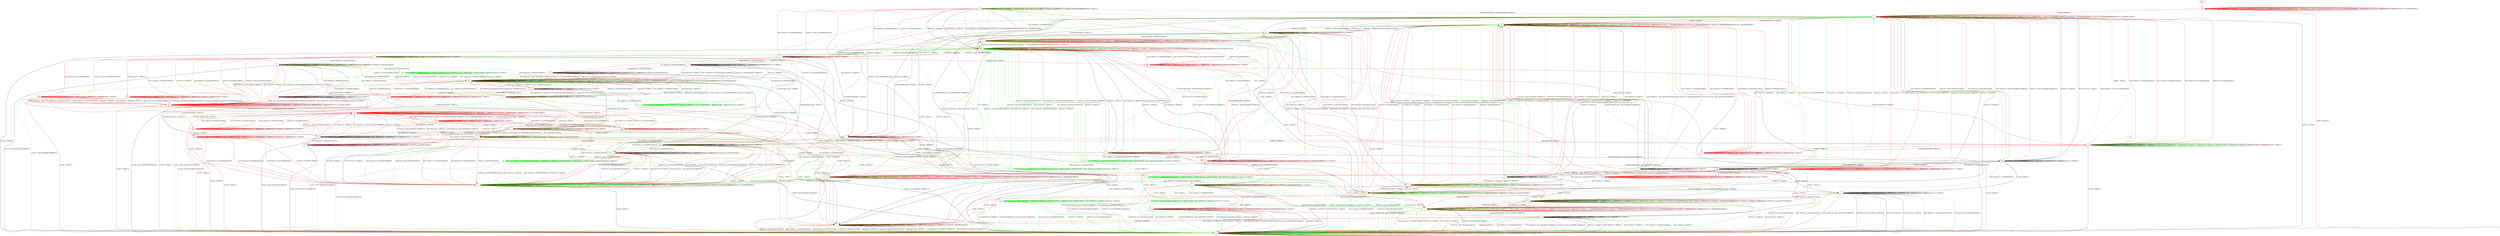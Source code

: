 digraph "" {
	graph ["Incoming time"=0.02660846710205078,
		"Outgoing time"=0.07887005805969238,
		Output="{'States': 65, 'Transitions': 982, 'Filename': '../results/tcp_preset_100/TCP_FreeBSD_Server-TCP_Windows8_Server-3.dot'}",
		Reference="{'States': 56, 'Transitions': 716, 'Filename': '../subjects/tcp/TCP_FreeBSD_Server.dot'}",
		Solver=yices,
		Updated="{'States': 39, 'Transitions': 495, 'Filename': '../subjects/tcp/TCP_Windows8_Server.dot'}",
		"f-measure"=0.479876160990712,
		precision=0.5381944444444444,
		recall=0.4329608938547486
	];
	a -> a	[key=0,
		label="ACCEPT / TIMEOUT"];
	a -> a	[key=1,
		label="LISTEN / TIMEOUT"];
	a -> a	[key=2,
		label="RCV / TIMEOUT"];
	a -> a	[key=3,
		color=green,
		label="SEND / ACK+PSH(NEXT,CURRENT,1)"];
	a -> a	[key=4,
		color=green,
		label="ACK(V,V,0) / TIMEOUT"];
	a -> a	[key=5,
		color=red,
		label="SYN+ACK(V,V,0) / RST(NEXT,ZERO,0)"];
	a -> a	[key=6,
		color=red,
		label="SEND / TIMEOUT"];
	a -> g	[key=0,
		color=green,
		label="CLOSECONNECTION / ACK+RST(NEXT,CURRENT,0)"];
	a -> j	[key=0,
		color=red,
		label="SYN(V,V,0) / ACK+SYN(FRESH,NEXT,0)"];
	a -> u	[key=0,
		color=red,
		label="CLOSE / TIMEOUT"];
	a -> v	[key=0,
		color=green,
		label="CLOSE / TIMEOUT"];
	a -> bb	[key=0,
		color=red,
		label="CLOSECONNECTION / TIMEOUT"];
	a -> dd	[key=0,
		label="RST(V,V,0) / TIMEOUT"];
	a -> dd	[key=1,
		label="ACK+RST(V,V,0) / TIMEOUT"];
	a -> dd	[key=2,
		color=green,
		label="SYN+ACK(V,V,0) / RST(NEXT,FRESH,0)"];
	a -> dd	[key=3,
		color=green,
		label="SYN(V,V,0) / ACK+RST(ZERO,NEXT,0)"];
	a -> dd	[key=4,
		color=red,
		label="ACK+PSH(V,V,1) / RST(NEXT,ZERO,0)"];
	a -> dd	[key=5,
		color=red,
		label="FIN+ACK(V,V,0) / RST(NEXT,ZERO,0)"];
	a -> dd	[key=6,
		color=red,
		label="ACK(V,V,0) / RST(NEXT,ZERO,0)"];
	a -> jj	[key=0,
		color=green,
		label="FIN+ACK(V,V,0) / ACK(NEXT,NEXT,0)"];
	a -> oo	[key=0,
		color=green,
		label="ACK+PSH(V,V,1) / ACK(NEXT,NEXT,0)"];
	b -> b	[key=0,
		label="CLOSECONNECTION / TIMEOUT"];
	b -> b	[key=1,
		label="ACCEPT / TIMEOUT"];
	b -> b	[key=2,
		label="LISTEN / TIMEOUT"];
	b -> b	[key=3,
		label="SYN(V,V,0) / TIMEOUT"];
	b -> b	[key=4,
		label="RCV / TIMEOUT"];
	b -> b	[key=5,
		label="CLOSE / TIMEOUT"];
	b -> b	[key=6,
		label="SEND / TIMEOUT"];
	b -> b	[key=7,
		label="ACK(V,V,0) / TIMEOUT"];
	b -> b	[key=8,
		color=green,
		label="ACK+PSH(V,V,1) / TIMEOUT"];
	b -> b	[key=9,
		color=green,
		label="SYN+ACK(V,V,0) / RST(NEXT,FRESH,0)"];
	b -> b	[key=10,
		color=green,
		label="FIN+ACK(V,V,0) / TIMEOUT"];
	b -> b	[key=11,
		color=red,
		label="ACK+PSH(V,V,1) / ACK(NEXT,CURRENT,0)"];
	b -> b	[key=12,
		color=red,
		label="SYN+ACK(V,V,0) / ACK(NEXT,CURRENT,0)"];
	b -> b	[key=13,
		color=red,
		label="FIN+ACK(V,V,0) / ACK(NEXT,CURRENT,0)"];
	b -> z	[key=0,
		color=red,
		label="RST(V,V,0) / TIMEOUT"];
	b -> z	[key=1,
		color=red,
		label="ACK+RST(V,V,0) / TIMEOUT"];
	b -> ee	[key=0,
		color=green,
		label="RST(V,V,0) / TIMEOUT"];
	b -> ee	[key=1,
		color=green,
		label="ACK+RST(V,V,0) / TIMEOUT"];
	c -> c	[key=0,
		label="ACCEPT / TIMEOUT"];
	c -> c	[key=1,
		label="LISTEN / TIMEOUT"];
	c -> c	[key=2,
		label="SEND / ACK+PSH(NEXT,CURRENT,1)"];
	c -> c	[key=3,
		label="ACK(V,V,0) / TIMEOUT"];
	c -> c	[key=4,
		color=red,
		label="ACK+PSH(V,V,1) / ACK(NEXT,NEXT,0)"];
	c -> c	[key=5,
		color=red,
		label="FIN+ACK(V,V,0) / ACK(NEXT,NEXT,0)"];
	c -> c	[key=6,
		color=red,
		label="RCV / TIMEOUT"];
	c -> q	[key=0,
		label="CLOSE / TIMEOUT"];
	c -> dd	[key=0,
		label="RST(V,V,0) / TIMEOUT"];
	c -> dd	[key=1,
		label="ACK+RST(V,V,0) / TIMEOUT"];
	c -> dd	[key=2,
		color=red,
		label="SYN+ACK(V,V,0) / ACK+RST(NEXT,CURRENT,0)"];
	c -> dd	[key=3,
		color=red,
		label="SYN(V,V,0) / ACK+RST(NEXT,CURRENT,0)"];
	c -> gg	[key=0,
		color=red,
		label="CLOSECONNECTION / ACK+FIN(NEXT,CURRENT,0)"];
	d -> d	[key=0,
		label="ACCEPT / TIMEOUT"];
	d -> d	[key=1,
		label="LISTEN / TIMEOUT"];
	d -> d	[key=2,
		label="RCV / TIMEOUT"];
	d -> d	[key=3,
		label="SEND / TIMEOUT"];
	d -> d	[key=4,
		label="ACK(V,V,0) / TIMEOUT"];
	d -> i	[key=0,
		label="CLOSE / TIMEOUT"];
	d -> n	[key=0,
		label="RST(V,V,0) / TIMEOUT"];
	d -> n	[key=1,
		label="ACK+RST(V,V,0) / TIMEOUT"];
	d -> n	[key=2,
		color=green,
		label="ACK+PSH(V,V,1) / ACK+RST(NEXT,NEXT,0)"];
	d -> n	[key=3,
		color=green,
		label="SYN+ACK(V,V,0) / RST(NEXT,FRESH,0)"];
	d -> n	[key=4,
		color=green,
		label="SYN(V,V,0) / ACK+RST(ZERO,NEXT,0)"];
	d -> n	[key=5,
		color=red,
		label="ACK+PSH(V,V,1) / RST(NEXT,ZERO,0)"];
	d -> n	[key=6,
		color=red,
		label="SYN+ACK(V,V,0) / ACK+RST(NEXT,CURRENT,0)"];
	d -> n	[key=7,
		color=red,
		label="SYN(V,V,0) / ACK+RST(NEXT,CURRENT,0)"];
	d -> x	[key=0,
		color=green,
		label="FIN+ACK(V,V,0) / ACK(NEXT,NEXT,0)"];
	d -> hh	[key=0,
		label="CLOSECONNECTION / TIMEOUT"];
	eee	[color=red];
	d -> eee	[key=0,
		color=red,
		label="FIN+ACK(V,V,0) / ACK(NEXT,NEXT,0)"];
	e -> e	[key=0,
		label="ACCEPT / TIMEOUT"];
	e -> e	[key=1,
		label="LISTEN / TIMEOUT"];
	e -> e	[key=2,
		label="RCV / TIMEOUT"];
	e -> e	[key=3,
		label="SEND / TIMEOUT"];
	e -> e	[key=4,
		color=green,
		label="SYN+ACK(V,V,0) / TIMEOUT"];
	e -> e	[key=5,
		color=red,
		label="SYN(V,V,0) / TIMEOUT"];
	e -> p	[key=0,
		color=green,
		label="ACK+PSH(V,V,1) / ACK(NEXT,NEXT,0)"];
	e -> s	[key=0,
		color=green,
		label="CLOSECONNECTION / TIMEOUT"];
	e -> t	[key=0,
		color=green,
		label="ACK(V,V,0) / TIMEOUT"];
	e -> u	[key=0,
		label="CLOSE / TIMEOUT"];
	e -> dd	[key=0,
		color=green,
		label="RST(V,V,0) / TIMEOUT"];
	e -> dd	[key=1,
		color=green,
		label="SYN(V,V,0) / ACK+RST(ZERO,NEXT,0)"];
	e -> dd	[key=2,
		color=green,
		label="ACK+RST(V,V,0) / TIMEOUT"];
	vv	[color=green];
	e -> vv	[key=0,
		color=green,
		label="FIN+ACK(V,V,0) / ACK(NEXT,NEXT,0)"];
	fff	[color=red];
	e -> fff	[key=0,
		color=red,
		label="CLOSECONNECTION / TIMEOUT"];
	jjj	[color=red];
	e -> jjj	[key=0,
		color=red,
		label="ACK+PSH(V,V,1) / RST(NEXT,ZERO,0)"];
	e -> jjj	[key=1,
		color=red,
		label="RST(V,V,0) / TIMEOUT"];
	e -> jjj	[key=2,
		color=red,
		label="FIN+ACK(V,V,0) / RST(NEXT,ZERO,0)"];
	e -> jjj	[key=3,
		color=red,
		label="ACK(V,V,0) / RST(NEXT,ZERO,0)"];
	kkk	[color=red];
	e -> kkk	[key=0,
		color=red,
		label="SYN+ACK(V,V,0) / RST(NEXT,ZERO,0)"];
	lll	[color=red];
	e -> lll	[key=0,
		color=red,
		label="ACK+RST(V,V,0) / TIMEOUT"];
	f -> f	[key=0,
		label="ACK+PSH(V,V,1) / ACK(NEXT,NEXT,0)"];
	f -> f	[key=1,
		label="ACCEPT / TIMEOUT"];
	f -> f	[key=2,
		label="LISTEN / TIMEOUT"];
	f -> f	[key=3,
		label="RCV / TIMEOUT"];
	f -> f	[key=4,
		label="SEND / TIMEOUT"];
	f -> f	[key=5,
		label="ACK(V,V,0) / TIMEOUT"];
	f -> m	[key=0,
		color=red,
		label="FIN+ACK(V,V,0) / ACK(NEXT,NEXT,0)"];
	f -> ee	[key=0,
		label="CLOSE / ACK+RST(NEXT,CURRENT,0)"];
	f -> mm	[key=0,
		label="RST(V,V,0) / TIMEOUT"];
	f -> mm	[key=1,
		label="ACK+RST(V,V,0) / TIMEOUT"];
	f -> mm	[key=2,
		color=red,
		label="SYN+ACK(V,V,0) / ACK+RST(NEXT,CURRENT,0)"];
	f -> mm	[key=3,
		color=red,
		label="SYN(V,V,0) / ACK+RST(NEXT,CURRENT,0)"];
	f -> nn	[key=0,
		label="CLOSECONNECTION / TIMEOUT"];
	g -> g	[key=0,
		label="CLOSECONNECTION / TIMEOUT"];
	g -> g	[key=1,
		label="RST(V,V,0) / TIMEOUT"];
	g -> g	[key=2,
		label="LISTEN / TIMEOUT"];
	g -> g	[key=3,
		label="RCV / TIMEOUT"];
	g -> g	[key=4,
		label="ACK+RST(V,V,0) / TIMEOUT"];
	g -> g	[key=5,
		label="SEND / TIMEOUT"];
	g -> g	[key=6,
		color=green,
		label="ACK+PSH(V,V,1) / TIMEOUT"];
	g -> g	[key=7,
		color=green,
		label="SYN+ACK(V,V,0) / TIMEOUT"];
	g -> g	[key=8,
		color=green,
		label="FIN+ACK(V,V,0) / TIMEOUT"];
	g -> g	[key=9,
		color=green,
		label="ACK(V,V,0) / TIMEOUT"];
	g -> g	[key=10,
		color=red,
		label="ACK+PSH(V,V,1) / RST(ZERO,ZERO,0)"];
	g -> g	[key=11,
		color=red,
		label="SYN+ACK(V,V,0) / RST(ZERO,ZERO,0)"];
	g -> g	[key=12,
		color=red,
		label="FIN+ACK(V,V,0) / RST(ZERO,ZERO,0)"];
	g -> g	[key=13,
		color=red,
		label="ACK(V,V,0) / RST(ZERO,ZERO,0)"];
	g -> l	[key=0,
		label="SYN(V,V,0) / ACK+SYN(FRESH,NEXT,0)"];
	g -> n	[key=0,
		label="ACCEPT / TIMEOUT"];
	g -> ee	[key=0,
		label="CLOSE / TIMEOUT"];
	h -> g	[key=0,
		color=green,
		label="LISTEN / TIMEOUT"];
	h -> g	[key=1,
		color=red,
		label="ACK+PSH(V,V,1) / RST(ZERO,ZERO,0)"];
	h -> g	[key=2,
		color=red,
		label="SYN+ACK(V,V,0) / RST(ZERO,ZERO,0)"];
	h -> g	[key=3,
		color=red,
		label="FIN+ACK(V,V,0) / RST(ZERO,ZERO,0)"];
	h -> g	[key=4,
		color=red,
		label="ACK(V,V,0) / RST(ZERO,ZERO,0)"];
	h -> h	[key=0,
		label="CLOSECONNECTION / TIMEOUT"];
	h -> h	[key=1,
		label="RST(V,V,0) / TIMEOUT"];
	h -> h	[key=2,
		label="SYN(V,V,0) / TIMEOUT"];
	h -> h	[key=3,
		label="RCV / TIMEOUT"];
	h -> h	[key=4,
		label="ACK+RST(V,V,0) / TIMEOUT"];
	h -> h	[key=5,
		label="SEND / TIMEOUT"];
	h -> h	[key=6,
		color=green,
		label="ACK+PSH(V,V,1) / TIMEOUT"];
	h -> h	[key=7,
		color=green,
		label="SYN+ACK(V,V,0) / TIMEOUT"];
	h -> h	[key=8,
		color=green,
		label="ACCEPT / TIMEOUT"];
	h -> h	[key=9,
		color=green,
		label="FIN+ACK(V,V,0) / TIMEOUT"];
	h -> h	[key=10,
		color=green,
		label="ACK(V,V,0) / TIMEOUT"];
	h -> h	[key=11,
		color=red,
		label="LISTEN / TIMEOUT"];
	h -> ee	[key=0,
		label="CLOSE / TIMEOUT"];
	zz	[color=red];
	h -> zz	[key=0,
		color=red,
		label="ACCEPT / TIMEOUT"];
	i -> b	[key=0,
		label="FIN+ACK(V,V,0) / ACK(NEXT,NEXT,0)"];
	i -> i	[key=0,
		label="CLOSECONNECTION / TIMEOUT"];
	i -> i	[key=1,
		label="ACCEPT / TIMEOUT"];
	i -> i	[key=2,
		label="LISTEN / TIMEOUT"];
	i -> i	[key=3,
		label="RCV / TIMEOUT"];
	i -> i	[key=4,
		label="CLOSE / TIMEOUT"];
	i -> i	[key=5,
		label="SEND / TIMEOUT"];
	i -> i	[key=6,
		label="ACK(V,V,0) / TIMEOUT"];
	i -> ee	[key=0,
		label="RST(V,V,0) / TIMEOUT"];
	i -> ee	[key=1,
		label="ACK+RST(V,V,0) / TIMEOUT"];
	i -> ee	[key=2,
		color=green,
		label="ACK+PSH(V,V,1) / ACK+RST(NEXT,NEXT,0)"];
	i -> ee	[key=3,
		color=green,
		label="SYN+ACK(V,V,0) / RST(NEXT,FRESH,0)"];
	i -> ee	[key=4,
		color=green,
		label="SYN(V,V,0) / ACK+RST(ZERO,NEXT,0)"];
	i -> ee	[key=5,
		color=red,
		label="ACK+PSH(V,V,1) / RST(NEXT,ZERO,0)"];
	i -> ee	[key=6,
		color=red,
		label="SYN+ACK(V,V,0) / ACK+RST(NEXT,CURRENT,0)"];
	i -> ee	[key=7,
		color=red,
		label="SYN(V,V,0) / ACK+RST(NEXT,CURRENT,0)"];
	j -> a	[key=0,
		color=red,
		label="SYN+ACK(V,V,0) / RST(NEXT,ZERO,0)"];
	j -> f	[key=0,
		color=red,
		label="ACK+PSH(V,V,1) / ACK(NEXT,NEXT,0)"];
	j -> f	[key=1,
		color=red,
		label="ACK(V,V,0) / TIMEOUT"];
	j -> j	[key=0,
		label="ACCEPT / TIMEOUT"];
	j -> j	[key=1,
		label="LISTEN / TIMEOUT"];
	j -> j	[key=2,
		label="RCV / TIMEOUT"];
	j -> j	[key=3,
		label="SEND / TIMEOUT"];
	j -> j	[key=4,
		color=red,
		label="SYN(V,V,0) / TIMEOUT"];
	j -> l	[key=0,
		label="CLOSECONNECTION / TIMEOUT"];
	j -> m	[key=0,
		color=red,
		label="FIN+ACK(V,V,0) / ACK(NEXT,NEXT,0)"];
	j -> u	[key=0,
		label="CLOSE / TIMEOUT"];
	j -> dd	[key=0,
		color=red,
		label="RST(V,V,0) / TIMEOUT"];
	ddd	[color=red];
	j -> ddd	[key=0,
		color=red,
		label="ACK+RST(V,V,0) / TIMEOUT"];
	k -> k	[key=0,
		label="CLOSECONNECTION / TIMEOUT"];
	k -> k	[key=1,
		label="ACCEPT / TIMEOUT"];
	k -> k	[key=2,
		label="LISTEN / TIMEOUT"];
	k -> k	[key=3,
		label="RCV / TIMEOUT"];
	k -> k	[key=4,
		label="CLOSE / TIMEOUT"];
	k -> k	[key=5,
		label="SEND / TIMEOUT"];
	k -> u	[key=0,
		color=red,
		label="FIN+ACK(V,V,0) / TIMEOUT"];
	k -> u	[key=1,
		color=red,
		label="ACK(V,V,0) / TIMEOUT"];
	k -> ee	[key=0,
		label="RST(V,V,0) / TIMEOUT"];
	k -> ee	[key=1,
		label="ACK+RST(V,V,0) / TIMEOUT"];
	k -> ee	[key=2,
		color=green,
		label="ACK+PSH(V,V,1) / TIMEOUT"];
	k -> ee	[key=3,
		color=green,
		label="SYN+ACK(V,V,0) / RST(NEXT,FRESH,0)"];
	k -> ee	[key=4,
		color=green,
		label="FIN+ACK(V,V,0) / TIMEOUT"];
	k -> ee	[key=5,
		color=green,
		label="SYN(V,V,0) / ACK+RST(ZERO,NEXT,0)"];
	k -> ee	[key=6,
		color=green,
		label="ACK(V,V,0) / TIMEOUT"];
	k -> ee	[key=7,
		color=red,
		label="ACK+PSH(V,V,1) / RST(NEXT,ZERO,0)"];
	k -> ee	[key=8,
		color=red,
		label="SYN+ACK(V,V,0) / ACK+RST(NEXT,CURRENT,0)"];
	k -> ee	[key=9,
		color=red,
		label="SYN(V,V,0) / ACK+RST(NEXT,CURRENT,0)"];
	l -> g	[key=0,
		label="RST(V,V,0) / TIMEOUT"];
	l -> h	[key=0,
		color=red,
		label="ACK+RST(V,V,0) / TIMEOUT"];
	l -> l	[key=0,
		label="CLOSECONNECTION / TIMEOUT"];
	l -> l	[key=1,
		label="LISTEN / TIMEOUT"];
	l -> l	[key=2,
		label="RCV / TIMEOUT"];
	l -> l	[key=3,
		label="SEND / TIMEOUT"];
	l -> l	[key=4,
		color=red,
		label="SYN(V,V,0) / TIMEOUT"];
	l -> r	[key=0,
		color=red,
		label="FIN+ACK(V,V,0) / ACK(NEXT,NEXT,0)"];
	l -> u	[key=0,
		label="CLOSE / TIMEOUT"];
	l -> bb	[key=0,
		color=red,
		label="SYN+ACK(V,V,0) / RST(NEXT,ZERO,0)"];
	l -> ll	[key=0,
		label="ACCEPT / TIMEOUT"];
	l -> nn	[key=0,
		label="ACK+PSH(V,V,1) / ACK(NEXT,NEXT,0)"];
	l -> nn	[key=1,
		color=red,
		label="ACK(V,V,0) / TIMEOUT"];
	m -> m	[key=0,
		label="ACK+PSH(V,V,1) / ACK(NEXT,NEXT,0)"];
	m -> m	[key=1,
		label="ACCEPT / TIMEOUT"];
	m -> m	[key=2,
		label="LISTEN / TIMEOUT"];
	m -> m	[key=3,
		label="RCV / TIMEOUT"];
	m -> m	[key=4,
		label="SEND / TIMEOUT"];
	m -> m	[key=5,
		label="ACK(V,V,0) / TIMEOUT"];
	m -> m	[key=6,
		color=red,
		label="FIN+ACK(V,V,0) / ACK(NEXT,NEXT,0)"];
	m -> r	[key=0,
		label="CLOSECONNECTION / TIMEOUT"];
	m -> ee	[key=0,
		label="CLOSE / ACK+RST(NEXT,CURRENT,0)"];
	m -> mm	[key=0,
		label="RST(V,V,0) / TIMEOUT"];
	m -> mm	[key=1,
		label="ACK+RST(V,V,0) / TIMEOUT"];
	m -> mm	[key=2,
		color=red,
		label="SYN+ACK(V,V,0) / ACK+RST(NEXT,CURRENT,0)"];
	m -> mm	[key=3,
		color=red,
		label="SYN(V,V,0) / ACK+RST(NEXT,CURRENT,0)"];
	n -> g	[key=0,
		label="CLOSECONNECTION / TIMEOUT"];
	n -> n	[key=0,
		label="RST(V,V,0) / TIMEOUT"];
	n -> n	[key=1,
		label="ACCEPT / TIMEOUT"];
	n -> n	[key=2,
		label="LISTEN / TIMEOUT"];
	n -> n	[key=3,
		label="RCV / TIMEOUT"];
	n -> n	[key=4,
		label="ACK+RST(V,V,0) / TIMEOUT"];
	n -> n	[key=5,
		label="SEND / TIMEOUT"];
	n -> n	[key=6,
		color=green,
		label="ACK+PSH(V,V,1) / TIMEOUT"];
	n -> n	[key=7,
		color=green,
		label="SYN+ACK(V,V,0) / TIMEOUT"];
	n -> n	[key=8,
		color=green,
		label="FIN+ACK(V,V,0) / TIMEOUT"];
	n -> n	[key=9,
		color=green,
		label="ACK(V,V,0) / TIMEOUT"];
	n -> n	[key=10,
		color=red,
		label="ACK+PSH(V,V,1) / RST(ZERO,ZERO,0)"];
	n -> n	[key=11,
		color=red,
		label="SYN+ACK(V,V,0) / RST(ZERO,ZERO,0)"];
	n -> n	[key=12,
		color=red,
		label="FIN+ACK(V,V,0) / RST(ZERO,ZERO,0)"];
	n -> n	[key=13,
		color=red,
		label="ACK(V,V,0) / RST(ZERO,ZERO,0)"];
	n -> ee	[key=0,
		label="CLOSE / TIMEOUT"];
	n -> ll	[key=0,
		label="SYN(V,V,0) / ACK+SYN(FRESH,NEXT,0)"];
	o -> o	[key=0,
		label="ACK+PSH(V,V,1) / ACK(NEXT,NEXT,0)"];
	o -> o	[key=1,
		label="ACCEPT / TIMEOUT"];
	o -> o	[key=2,
		label="LISTEN / TIMEOUT"];
	o -> o	[key=3,
		label="RCV / TIMEOUT"];
	o -> o	[key=4,
		label="SEND / TIMEOUT"];
	o -> o	[key=5,
		label="ACK(V,V,0) / TIMEOUT"];
	o -> p	[key=0,
		color=red,
		label="FIN+ACK(V,V,0) / ACK(NEXT,NEXT,0)"];
	o -> ee	[key=0,
		label="CLOSE / ACK+RST(NEXT,CURRENT,0)"];
	o -> kk	[key=0,
		label="CLOSECONNECTION / TIMEOUT"];
	o -> jjj	[key=0,
		color=red,
		label="SYN+ACK(V,V,0) / ACK+RST(NEXT,CURRENT,0)"];
	o -> jjj	[key=1,
		color=red,
		label="RST(V,V,0) / TIMEOUT"];
	o -> jjj	[key=2,
		color=red,
		label="SYN(V,V,0) / ACK+RST(NEXT,CURRENT,0)"];
	o -> jjj	[key=3,
		color=red,
		label="ACK+RST(V,V,0) / TIMEOUT"];
	p -> p	[key=0,
		label="ACK+PSH(V,V,1) / ACK(NEXT,NEXT,0)"];
	p -> p	[key=1,
		label="ACCEPT / TIMEOUT"];
	p -> p	[key=2,
		label="LISTEN / TIMEOUT"];
	p -> p	[key=3,
		label="RCV / TIMEOUT"];
	p -> p	[key=4,
		label="SEND / TIMEOUT"];
	p -> p	[key=5,
		label="ACK(V,V,0) / TIMEOUT"];
	p -> p	[key=6,
		color=red,
		label="FIN+ACK(V,V,0) / ACK(NEXT,NEXT,0)"];
	p -> w	[key=0,
		label="CLOSECONNECTION / TIMEOUT"];
	p -> ee	[key=0,
		label="CLOSE / ACK+RST(NEXT,CURRENT,0)"];
	p -> mm	[key=0,
		color=green,
		label="SYN+ACK(V,V,0) / RST(NEXT,FRESH,0)"];
	p -> mm	[key=1,
		color=green,
		label="SYN(V,V,0) / ACK+RST(ZERO,NEXT,0)"];
	ww	[color=green];
	p -> ww	[key=0,
		color=green,
		label="FIN+ACK(V,V,0) / ACK(NEXT,NEXT,0)"];
	p -> jjj	[key=0,
		color=red,
		label="SYN+ACK(V,V,0) / ACK+RST(NEXT,CURRENT,0)"];
	p -> jjj	[key=1,
		color=red,
		label="RST(V,V,0) / TIMEOUT"];
	p -> jjj	[key=2,
		color=red,
		label="SYN(V,V,0) / ACK+RST(NEXT,CURRENT,0)"];
	p -> jjj	[key=3,
		color=red,
		label="ACK+RST(V,V,0) / TIMEOUT"];
	q -> k	[key=0,
		color=red,
		label="CLOSECONNECTION / ACK+FIN(NEXT,CURRENT,0)"];
	q -> q	[key=0,
		label="ACCEPT / TIMEOUT"];
	q -> q	[key=1,
		label="LISTEN / TIMEOUT"];
	q -> q	[key=2,
		label="CLOSE / TIMEOUT"];
	q -> q	[key=3,
		label="SEND / ACK+PSH(NEXT,CURRENT,1)"];
	q -> q	[key=4,
		label="ACK(V,V,0) / TIMEOUT"];
	q -> q	[key=5,
		color=red,
		label="ACK+PSH(V,V,1) / ACK(NEXT,NEXT,0)"];
	q -> q	[key=6,
		color=red,
		label="FIN+ACK(V,V,0) / ACK(NEXT,NEXT,0)"];
	q -> q	[key=7,
		color=red,
		label="RCV / TIMEOUT"];
	q -> ee	[key=0,
		label="RST(V,V,0) / TIMEOUT"];
	q -> ee	[key=1,
		label="ACK+RST(V,V,0) / TIMEOUT"];
	q -> ee	[key=2,
		color=red,
		label="SYN+ACK(V,V,0) / ACK+RST(NEXT,CURRENT,0)"];
	q -> ee	[key=3,
		color=red,
		label="SYN(V,V,0) / ACK+RST(NEXT,CURRENT,0)"];
	r -> c	[key=0,
		color=red,
		label="ACCEPT / TIMEOUT"];
	r -> r	[key=0,
		label="CLOSECONNECTION / TIMEOUT"];
	r -> r	[key=1,
		label="ACK+PSH(V,V,1) / ACK(NEXT,NEXT,0)"];
	r -> r	[key=2,
		label="LISTEN / TIMEOUT"];
	r -> r	[key=3,
		label="RCV / TIMEOUT"];
	r -> r	[key=4,
		label="SEND / TIMEOUT"];
	r -> r	[key=5,
		label="ACK(V,V,0) / TIMEOUT"];
	r -> r	[key=6,
		color=red,
		label="FIN+ACK(V,V,0) / ACK(NEXT,NEXT,0)"];
	r -> ee	[key=0,
		label="CLOSE / ACK+RST(NEXT,CURRENT,0)"];
	r -> ff	[key=0,
		label="RST(V,V,0) / TIMEOUT"];
	r -> ff	[key=1,
		label="ACK+RST(V,V,0) / TIMEOUT"];
	r -> ff	[key=2,
		color=red,
		label="SYN+ACK(V,V,0) / ACK+RST(NEXT,CURRENT,0)"];
	r -> ff	[key=3,
		color=red,
		label="SYN(V,V,0) / ACK+RST(NEXT,CURRENT,0)"];
	s -> g	[key=0,
		color=green,
		label="SYN(V,V,0) / ACK+RST(ZERO,NEXT,0)"];
	s -> g	[key=1,
		color=green,
		label="ACK+RST(V,V,0) / TIMEOUT"];
	s -> l	[key=0,
		color=red,
		label="ACCEPT / TIMEOUT"];
	s -> s	[key=0,
		label="CLOSECONNECTION / TIMEOUT"];
	s -> s	[key=1,
		label="LISTEN / TIMEOUT"];
	s -> s	[key=2,
		label="RCV / TIMEOUT"];
	s -> s	[key=3,
		label="SEND / TIMEOUT"];
	s -> s	[key=4,
		color=green,
		label="SYN+ACK(V,V,0) / TIMEOUT"];
	s -> s	[key=5,
		color=red,
		label="SYN(V,V,0) / TIMEOUT"];
	s -> u	[key=0,
		label="CLOSE / TIMEOUT"];
	s -> w	[key=0,
		color=red,
		label="FIN+ACK(V,V,0) / ACK(NEXT,NEXT,0)"];
	s -> cc	[key=0,
		color=green,
		label="ACK(V,V,0) / TIMEOUT"];
	s -> cc	[key=1,
		color=red,
		label="SYN+ACK(V,V,0) / RST(NEXT,ZERO,0)"];
	s -> ff	[key=0,
		color=red,
		label="RST(V,V,0) / TIMEOUT"];
	s -> ii	[key=0,
		color=green,
		label="FIN+ACK(V,V,0) / ACK(NEXT,NEXT,0)"];
	s -> kk	[key=0,
		label="ACK+PSH(V,V,1) / ACK(NEXT,NEXT,0)"];
	s -> kk	[key=1,
		color=red,
		label="ACK(V,V,0) / TIMEOUT"];
	aaa	[color=red];
	s -> aaa	[key=0,
		color=red,
		label="ACK+RST(V,V,0) / TIMEOUT"];
	t -> p	[key=0,
		color=green,
		label="ACK+PSH(V,V,1) / ACK(NEXT,NEXT,0)"];
	t -> t	[key=0,
		label="ACCEPT / TIMEOUT"];
	t -> t	[key=1,
		label="LISTEN / TIMEOUT"];
	t -> t	[key=2,
		label="RCV / TIMEOUT"];
	t -> t	[key=3,
		label="SEND / TIMEOUT"];
	t -> t	[key=4,
		color=green,
		label="ACK(V,V,0) / TIMEOUT"];
	t -> t	[key=5,
		color=red,
		label="SYN+ACK(V,V,0) / RST(NEXT,ZERO,0)"];
	t -> u	[key=0,
		color=red,
		label="CLOSE / TIMEOUT"];
	t -> aa	[key=0,
		color=red,
		label="SYN(V,V,0) / ACK+SYN(FRESH,NEXT,0)"];
	t -> cc	[key=0,
		label="CLOSECONNECTION / TIMEOUT"];
	t -> ee	[key=0,
		color=green,
		label="CLOSE / ACK+RST(NEXT,CURRENT,0)"];
	t -> mm	[key=0,
		label="RST(V,V,0) / TIMEOUT"];
	t -> mm	[key=1,
		label="ACK+RST(V,V,0) / TIMEOUT"];
	t -> mm	[key=2,
		color=green,
		label="SYN+ACK(V,V,0) / RST(NEXT,FRESH,0)"];
	t -> mm	[key=3,
		color=green,
		label="SYN(V,V,0) / ACK+RST(ZERO,NEXT,0)"];
	t -> mm	[key=4,
		color=red,
		label="ACK+PSH(V,V,1) / RST(NEXT,ZERO,0)"];
	t -> mm	[key=5,
		color=red,
		label="FIN+ACK(V,V,0) / RST(NEXT,ZERO,0)"];
	t -> mm	[key=6,
		color=red,
		label="ACK(V,V,0) / RST(NEXT,ZERO,0)"];
	t -> vv	[key=0,
		color=green,
		label="FIN+ACK(V,V,0) / ACK(NEXT,NEXT,0)"];
	u -> u	[key=0,
		label="CLOSECONNECTION / TIMEOUT"];
	u -> u	[key=1,
		label="ACCEPT / TIMEOUT"];
	u -> u	[key=2,
		label="LISTEN / TIMEOUT"];
	u -> u	[key=3,
		label="RCV / TIMEOUT"];
	u -> u	[key=4,
		label="CLOSE / TIMEOUT"];
	u -> u	[key=5,
		label="SEND / TIMEOUT"];
	u -> u	[key=6,
		color=green,
		label="SYN+ACK(V,V,0) / TIMEOUT"];
	u -> u	[key=7,
		color=red,
		label="SYN+ACK(V,V,0) / RST(NEXT,ZERO,0)"];
	u -> ee	[key=0,
		label="RST(V,V,0) / TIMEOUT"];
	u -> ee	[key=1,
		label="SYN(V,V,0) / ACK+RST(ZERO,NEXT,0)"];
	u -> ee	[key=2,
		label="ACK+RST(V,V,0) / TIMEOUT"];
	u -> ee	[key=3,
		color=green,
		label="ACK+PSH(V,V,1) / RST(NEXT,CURRENT,0)"];
	u -> ee	[key=4,
		color=green,
		label="FIN+ACK(V,V,0) / RST(NEXT,CURRENT,0)"];
	u -> ee	[key=5,
		color=green,
		label="ACK(V,V,0) / RST(NEXT,CURRENT,0)"];
	u -> ee	[key=6,
		color=red,
		label="ACK+PSH(V,V,1) / RST(NEXT,ZERO,0)"];
	u -> ee	[key=7,
		color=red,
		label="FIN+ACK(V,V,0) / RST(NEXT,ZERO,0)"];
	u -> ee	[key=8,
		color=red,
		label="ACK(V,V,0) / RST(NEXT,ZERO,0)"];
	v -> i	[key=0,
		label="CLOSECONNECTION / ACK+FIN(NEXT,CURRENT,0)"];
	v -> q	[key=0,
		color=red,
		label="FIN+ACK(V,V,0) / ACK(NEXT,NEXT,0)"];
	v -> v	[key=0,
		label="ACCEPT / TIMEOUT"];
	v -> v	[key=1,
		label="LISTEN / TIMEOUT"];
	v -> v	[key=2,
		label="CLOSE / TIMEOUT"];
	v -> v	[key=3,
		label="SEND / ACK+PSH(NEXT,CURRENT,1)"];
	v -> v	[key=4,
		label="ACK(V,V,0) / TIMEOUT"];
	v -> v	[key=5,
		color=red,
		label="ACK+PSH(V,V,1) / ACK(NEXT,NEXT,0)"];
	v -> v	[key=6,
		color=red,
		label="RCV / TIMEOUT"];
	v -> z	[key=0,
		color=green,
		label="FIN+ACK(V,V,0) / ACK(NEXT,NEXT,0)"];
	v -> ee	[key=0,
		label="RST(V,V,0) / TIMEOUT"];
	v -> ee	[key=1,
		label="ACK+RST(V,V,0) / TIMEOUT"];
	v -> ee	[key=2,
		color=green,
		label="SYN+ACK(V,V,0) / RST(NEXT,FRESH,0)"];
	v -> ee	[key=3,
		color=green,
		label="SYN(V,V,0) / ACK+RST(ZERO,NEXT,0)"];
	v -> ee	[key=4,
		color=red,
		label="SYN+ACK(V,V,0) / ACK+RST(NEXT,CURRENT,0)"];
	v -> ee	[key=5,
		color=red,
		label="SYN(V,V,0) / ACK+RST(NEXT,CURRENT,0)"];
	rr	[color=green];
	v -> rr	[key=0,
		color=green,
		label="ACK+PSH(V,V,1) / ACK(NEXT,NEXT,0)"];
	tt	[color=green];
	v -> tt	[key=0,
		color=green,
		label="RCV / TIMEOUT"];
	w -> r	[key=0,
		color=red,
		label="ACCEPT / TIMEOUT"];
	w -> w	[key=0,
		label="CLOSECONNECTION / TIMEOUT"];
	w -> w	[key=1,
		label="ACK+PSH(V,V,1) / ACK(NEXT,NEXT,0)"];
	w -> w	[key=2,
		label="LISTEN / TIMEOUT"];
	w -> w	[key=3,
		label="RCV / TIMEOUT"];
	w -> w	[key=4,
		label="SEND / TIMEOUT"];
	w -> w	[key=5,
		label="ACK(V,V,0) / TIMEOUT"];
	w -> w	[key=6,
		color=red,
		label="FIN+ACK(V,V,0) / ACK(NEXT,NEXT,0)"];
	w -> ee	[key=0,
		label="CLOSE / ACK+RST(NEXT,CURRENT,0)"];
	ccc	[color=red];
	w -> ccc	[key=0,
		color=red,
		label="SYN+ACK(V,V,0) / ACK+RST(NEXT,CURRENT,0)"];
	w -> ccc	[key=1,
		color=red,
		label="RST(V,V,0) / TIMEOUT"];
	w -> ccc	[key=2,
		color=red,
		label="SYN(V,V,0) / ACK+RST(NEXT,CURRENT,0)"];
	w -> ccc	[key=3,
		color=red,
		label="ACK+RST(V,V,0) / TIMEOUT"];
	x -> b	[key=0,
		color=green,
		label="CLOSE / TIMEOUT"];
	x -> n	[key=0,
		label="RST(V,V,0) / TIMEOUT"];
	x -> n	[key=1,
		label="ACK+RST(V,V,0) / TIMEOUT"];
	x -> n	[key=2,
		color=red,
		label="ACK+PSH(V,V,1) / RST(NEXT,ZERO,0)"];
	x -> n	[key=3,
		color=red,
		label="FIN+ACK(V,V,0) / RST(NEXT,ZERO,0)"];
	x -> n	[key=4,
		color=red,
		label="ACK(V,V,0) / RST(NEXT,ZERO,0)"];
	x -> u	[key=0,
		color=red,
		label="CLOSE / TIMEOUT"];
	x -> x	[key=0,
		label="ACCEPT / TIMEOUT"];
	x -> x	[key=1,
		label="LISTEN / TIMEOUT"];
	x -> x	[key=2,
		label="RCV / TIMEOUT"];
	x -> x	[key=3,
		label="SEND / TIMEOUT"];
	x -> x	[key=4,
		color=green,
		label="ACK+PSH(V,V,1) / TIMEOUT"];
	x -> x	[key=5,
		color=green,
		label="SYN+ACK(V,V,0) / RST(NEXT,FRESH,0)"];
	x -> x	[key=6,
		color=green,
		label="FIN+ACK(V,V,0) / TIMEOUT"];
	x -> x	[key=7,
		color=green,
		label="ACK(V,V,0) / TIMEOUT"];
	x -> x	[key=8,
		color=red,
		label="SYN+ACK(V,V,0) / RST(NEXT,ZERO,0)"];
	x -> bb	[key=0,
		label="CLOSECONNECTION / TIMEOUT"];
	x -> ll	[key=0,
		label="SYN(V,V,0) / ACK+SYN(FRESH,NEXT,0)"];
	y -> k	[key=0,
		label="CLOSE / TIMEOUT"];
	y -> n	[key=0,
		label="RST(V,V,0) / TIMEOUT"];
	y -> n	[key=1,
		label="ACK+RST(V,V,0) / TIMEOUT"];
	y -> n	[key=2,
		color=green,
		label="ACK+PSH(V,V,1) / TIMEOUT"];
	y -> n	[key=3,
		color=green,
		label="SYN+ACK(V,V,0) / RST(NEXT,FRESH,0)"];
	y -> n	[key=4,
		color=green,
		label="FIN+ACK(V,V,0) / TIMEOUT"];
	y -> n	[key=5,
		color=green,
		label="SYN(V,V,0) / ACK+RST(ZERO,NEXT,0)"];
	y -> n	[key=6,
		color=green,
		label="ACK(V,V,0) / TIMEOUT"];
	y -> n	[key=7,
		color=red,
		label="ACK+PSH(V,V,1) / RST(NEXT,ZERO,0)"];
	y -> n	[key=8,
		color=red,
		label="SYN+ACK(V,V,0) / ACK+RST(NEXT,CURRENT,0)"];
	y -> n	[key=9,
		color=red,
		label="SYN(V,V,0) / ACK+RST(NEXT,CURRENT,0)"];
	y -> x	[key=0,
		color=red,
		label="FIN+ACK(V,V,0) / TIMEOUT"];
	y -> x	[key=1,
		color=red,
		label="ACK(V,V,0) / TIMEOUT"];
	y -> y	[key=0,
		label="ACCEPT / TIMEOUT"];
	y -> y	[key=1,
		label="LISTEN / TIMEOUT"];
	y -> y	[key=2,
		label="RCV / TIMEOUT"];
	y -> y	[key=3,
		label="SEND / TIMEOUT"];
	y -> gg	[key=0,
		label="CLOSECONNECTION / TIMEOUT"];
	z -> k	[key=0,
		color=green,
		label="CLOSECONNECTION / ACK+FIN(NEXT,CURRENT,0)"];
	z -> z	[key=0,
		label="ACCEPT / TIMEOUT"];
	z -> z	[key=1,
		label="LISTEN / TIMEOUT"];
	z -> z	[key=2,
		label="RCV / TIMEOUT"];
	z -> z	[key=3,
		label="CLOSE / TIMEOUT"];
	z -> z	[key=4,
		color=green,
		label="ACK+PSH(V,V,1) / TIMEOUT"];
	z -> z	[key=5,
		color=green,
		label="FIN+ACK(V,V,0) / TIMEOUT"];
	z -> z	[key=6,
		color=green,
		label="SEND / ACK+PSH(NEXT,CURRENT,1)"];
	z -> z	[key=7,
		color=green,
		label="ACK(V,V,0) / TIMEOUT"];
	z -> z	[key=8,
		color=red,
		label="CLOSECONNECTION / TIMEOUT"];
	z -> z	[key=9,
		color=red,
		label="ACK+PSH(V,V,1) / ACK(FRESH,FRESH,0)"];
	z -> z	[key=10,
		color=red,
		label="SYN+ACK(V,V,0) / ACK(FRESH,FRESH,0)"];
	z -> z	[key=11,
		color=red,
		label="RST(V,V,0) / TIMEOUT"];
	z -> z	[key=12,
		color=red,
		label="FIN+ACK(V,V,0) / ACK(FRESH,FRESH,0)"];
	z -> z	[key=13,
		color=red,
		label="ACK+RST(V,V,0) / TIMEOUT"];
	z -> z	[key=14,
		color=red,
		label="SEND / TIMEOUT"];
	z -> z	[key=15,
		color=red,
		label="ACK(V,V,0) / ACK(FRESH,FRESH,0)"];
	z -> ee	[key=0,
		label="SYN(V,V,0) / ACK+RST(ZERO,NEXT,0)"];
	z -> ee	[key=1,
		color=green,
		label="SYN+ACK(V,V,0) / RST(NEXT,FRESH,0)"];
	z -> ee	[key=2,
		color=green,
		label="RST(V,V,0) / TIMEOUT"];
	z -> ee	[key=3,
		color=green,
		label="ACK+RST(V,V,0) / TIMEOUT"];
	aa -> o	[key=0,
		color=red,
		label="ACK+PSH(V,V,1) / ACK(NEXT,NEXT,0)"];
	aa -> o	[key=1,
		color=red,
		label="ACK(V,V,0) / TIMEOUT"];
	aa -> p	[key=0,
		color=red,
		label="FIN+ACK(V,V,0) / ACK(NEXT,NEXT,0)"];
	aa -> s	[key=0,
		label="CLOSECONNECTION / TIMEOUT"];
	aa -> t	[key=0,
		color=red,
		label="SYN+ACK(V,V,0) / RST(NEXT,ZERO,0)"];
	aa -> u	[key=0,
		label="CLOSE / TIMEOUT"];
	aa -> aa	[key=0,
		label="ACCEPT / TIMEOUT"];
	aa -> aa	[key=1,
		label="LISTEN / TIMEOUT"];
	aa -> aa	[key=2,
		label="RCV / TIMEOUT"];
	aa -> aa	[key=3,
		label="SEND / TIMEOUT"];
	aa -> aa	[key=4,
		color=red,
		label="SYN(V,V,0) / TIMEOUT"];
	aa -> mm	[key=0,
		color=red,
		label="RST(V,V,0) / TIMEOUT"];
	iii	[color=red];
	aa -> iii	[key=0,
		color=red,
		label="ACK+RST(V,V,0) / TIMEOUT"];
	bb -> b	[key=0,
		color=green,
		label="CLOSE / TIMEOUT"];
	bb -> g	[key=0,
		label="RST(V,V,0) / TIMEOUT"];
	bb -> g	[key=1,
		label="ACK+RST(V,V,0) / TIMEOUT"];
	bb -> g	[key=2,
		color=red,
		label="ACK+PSH(V,V,1) / RST(NEXT,ZERO,0)"];
	bb -> g	[key=3,
		color=red,
		label="FIN+ACK(V,V,0) / RST(NEXT,ZERO,0)"];
	bb -> g	[key=4,
		color=red,
		label="ACK(V,V,0) / RST(NEXT,ZERO,0)"];
	bb -> l	[key=0,
		label="SYN(V,V,0) / ACK+SYN(FRESH,NEXT,0)"];
	bb -> u	[key=0,
		color=red,
		label="CLOSE / TIMEOUT"];
	bb -> x	[key=0,
		label="ACCEPT / TIMEOUT"];
	bb -> bb	[key=0,
		label="CLOSECONNECTION / TIMEOUT"];
	bb -> bb	[key=1,
		label="LISTEN / TIMEOUT"];
	bb -> bb	[key=2,
		label="RCV / TIMEOUT"];
	bb -> bb	[key=3,
		label="SEND / TIMEOUT"];
	bb -> bb	[key=4,
		color=green,
		label="ACK+PSH(V,V,1) / TIMEOUT"];
	bb -> bb	[key=5,
		color=green,
		label="SYN+ACK(V,V,0) / RST(NEXT,FRESH,0)"];
	bb -> bb	[key=6,
		color=green,
		label="FIN+ACK(V,V,0) / TIMEOUT"];
	bb -> bb	[key=7,
		color=green,
		label="ACK(V,V,0) / TIMEOUT"];
	bb -> bb	[key=8,
		color=red,
		label="SYN+ACK(V,V,0) / RST(NEXT,ZERO,0)"];
	cc -> s	[key=0,
		color=red,
		label="SYN(V,V,0) / ACK+SYN(FRESH,NEXT,0)"];
	cc -> u	[key=0,
		color=red,
		label="CLOSE / TIMEOUT"];
	cc -> bb	[key=0,
		color=red,
		label="ACCEPT / TIMEOUT"];
	cc -> cc	[key=0,
		label="CLOSECONNECTION / TIMEOUT"];
	cc -> cc	[key=1,
		label="LISTEN / TIMEOUT"];
	cc -> cc	[key=2,
		label="RCV / TIMEOUT"];
	cc -> cc	[key=3,
		label="SEND / TIMEOUT"];
	cc -> cc	[key=4,
		color=green,
		label="ACK(V,V,0) / TIMEOUT"];
	cc -> cc	[key=5,
		color=red,
		label="SYN+ACK(V,V,0) / RST(NEXT,ZERO,0)"];
	cc -> ee	[key=0,
		color=green,
		label="CLOSE / ACK+RST(NEXT,CURRENT,0)"];
	cc -> ff	[key=0,
		label="RST(V,V,0) / TIMEOUT"];
	cc -> ff	[key=1,
		label="ACK+RST(V,V,0) / TIMEOUT"];
	cc -> ff	[key=2,
		color=green,
		label="SYN+ACK(V,V,0) / RST(NEXT,FRESH,0)"];
	cc -> ff	[key=3,
		color=green,
		label="SYN(V,V,0) / ACK+RST(ZERO,NEXT,0)"];
	cc -> ff	[key=4,
		color=red,
		label="ACK+PSH(V,V,1) / RST(NEXT,ZERO,0)"];
	cc -> ff	[key=5,
		color=red,
		label="FIN+ACK(V,V,0) / RST(NEXT,ZERO,0)"];
	cc -> ff	[key=6,
		color=red,
		label="ACK(V,V,0) / RST(NEXT,ZERO,0)"];
	cc -> ii	[key=0,
		color=green,
		label="FIN+ACK(V,V,0) / ACK(NEXT,NEXT,0)"];
	cc -> nn	[key=0,
		color=green,
		label="ACK+PSH(V,V,1) / ACK(NEXT,NEXT,0)"];
	cc -> oo	[key=0,
		color=green,
		label="ACCEPT / TIMEOUT"];
	dd -> e	[key=0,
		color=green,
		label="SYN(V,V,0) / ACK+SYN(FRESH,NEXT,0)"];
	dd -> g	[key=0,
		label="CLOSECONNECTION / TIMEOUT"];
	dd -> j	[key=0,
		color=red,
		label="SYN(V,V,0) / ACK+SYN(FRESH,NEXT,0)"];
	dd -> dd	[key=0,
		label="RST(V,V,0) / TIMEOUT"];
	dd -> dd	[key=1,
		label="ACCEPT / TIMEOUT"];
	dd -> dd	[key=2,
		label="LISTEN / TIMEOUT"];
	dd -> dd	[key=3,
		label="RCV / TIMEOUT"];
	dd -> dd	[key=4,
		label="ACK+RST(V,V,0) / TIMEOUT"];
	dd -> dd	[key=5,
		label="SEND / TIMEOUT"];
	dd -> dd	[key=6,
		color=green,
		label="ACK+PSH(V,V,1) / TIMEOUT"];
	dd -> dd	[key=7,
		color=green,
		label="SYN+ACK(V,V,0) / TIMEOUT"];
	dd -> dd	[key=8,
		color=green,
		label="FIN+ACK(V,V,0) / TIMEOUT"];
	dd -> dd	[key=9,
		color=green,
		label="ACK(V,V,0) / TIMEOUT"];
	dd -> dd	[key=10,
		color=red,
		label="ACK+PSH(V,V,1) / RST(ZERO,ZERO,0)"];
	dd -> dd	[key=11,
		color=red,
		label="SYN+ACK(V,V,0) / RST(ZERO,ZERO,0)"];
	dd -> dd	[key=12,
		color=red,
		label="FIN+ACK(V,V,0) / RST(ZERO,ZERO,0)"];
	dd -> dd	[key=13,
		color=red,
		label="ACK(V,V,0) / RST(ZERO,ZERO,0)"];
	dd -> ee	[key=0,
		label="CLOSE / TIMEOUT"];
	ee -> ee	[key=0,
		label="CLOSECONNECTION / TIMEOUT"];
	ee -> ee	[key=1,
		label="RST(V,V,0) / TIMEOUT"];
	ee -> ee	[key=2,
		label="ACCEPT / TIMEOUT"];
	ee -> ee	[key=3,
		label="LISTEN / TIMEOUT"];
	ee -> ee	[key=4,
		label="RCV / TIMEOUT"];
	ee -> ee	[key=5,
		label="ACK+RST(V,V,0) / TIMEOUT"];
	ee -> ee	[key=6,
		label="CLOSE / TIMEOUT"];
	ee -> ee	[key=7,
		label="SEND / TIMEOUT"];
	ee -> ee	[key=8,
		color=green,
		label="ACK+PSH(V,V,1) / TIMEOUT"];
	ee -> ee	[key=9,
		color=green,
		label="SYN+ACK(V,V,0) / TIMEOUT"];
	ee -> ee	[key=10,
		color=green,
		label="FIN+ACK(V,V,0) / TIMEOUT"];
	ee -> ee	[key=11,
		color=green,
		label="SYN(V,V,0) / TIMEOUT"];
	ee -> ee	[key=12,
		color=green,
		label="ACK(V,V,0) / TIMEOUT"];
	ee -> ee	[key=13,
		color=red,
		label="ACK+PSH(V,V,1) / RST(ZERO,ZERO,0)"];
	ee -> ee	[key=14,
		color=red,
		label="SYN+ACK(V,V,0) / RST(ZERO,ZERO,0)"];
	ee -> ee	[key=15,
		color=red,
		label="FIN+ACK(V,V,0) / RST(ZERO,ZERO,0)"];
	ee -> ee	[key=16,
		color=red,
		label="SYN(V,V,0) / ACK+RST(ZERO,NEXT,0)"];
	ee -> ee	[key=17,
		color=red,
		label="ACK(V,V,0) / RST(ZERO,ZERO,0)"];
	ff -> g	[key=0,
		color=red,
		label="ACCEPT / TIMEOUT"];
	ff -> s	[key=0,
		color=red,
		label="SYN(V,V,0) / ACK+SYN(FRESH,NEXT,0)"];
	ff -> dd	[key=0,
		color=green,
		label="ACCEPT / TIMEOUT"];
	ff -> ee	[key=0,
		label="CLOSE / TIMEOUT"];
	ff -> ff	[key=0,
		label="CLOSECONNECTION / TIMEOUT"];
	ff -> ff	[key=1,
		label="RST(V,V,0) / TIMEOUT"];
	ff -> ff	[key=2,
		label="LISTEN / TIMEOUT"];
	ff -> ff	[key=3,
		label="RCV / TIMEOUT"];
	ff -> ff	[key=4,
		label="ACK+RST(V,V,0) / TIMEOUT"];
	ff -> ff	[key=5,
		label="SEND / TIMEOUT"];
	ff -> ff	[key=6,
		color=green,
		label="ACK+PSH(V,V,1) / TIMEOUT"];
	ff -> ff	[key=7,
		color=green,
		label="SYN+ACK(V,V,0) / TIMEOUT"];
	ff -> ff	[key=8,
		color=green,
		label="FIN+ACK(V,V,0) / TIMEOUT"];
	ff -> ff	[key=9,
		color=green,
		label="SYN(V,V,0) / TIMEOUT"];
	ff -> ff	[key=10,
		color=green,
		label="ACK(V,V,0) / TIMEOUT"];
	ff -> ff	[key=11,
		color=red,
		label="ACK+PSH(V,V,1) / RST(ZERO,ZERO,0)"];
	ff -> ff	[key=12,
		color=red,
		label="SYN+ACK(V,V,0) / RST(ZERO,ZERO,0)"];
	ff -> ff	[key=13,
		color=red,
		label="FIN+ACK(V,V,0) / RST(ZERO,ZERO,0)"];
	ff -> ff	[key=14,
		color=red,
		label="ACK(V,V,0) / RST(ZERO,ZERO,0)"];
	gg -> g	[key=0,
		label="RST(V,V,0) / TIMEOUT"];
	gg -> g	[key=1,
		label="ACK+RST(V,V,0) / TIMEOUT"];
	gg -> g	[key=2,
		color=green,
		label="ACK+PSH(V,V,1) / TIMEOUT"];
	gg -> g	[key=3,
		color=green,
		label="SYN+ACK(V,V,0) / RST(NEXT,FRESH,0)"];
	gg -> g	[key=4,
		color=green,
		label="FIN+ACK(V,V,0) / TIMEOUT"];
	gg -> g	[key=5,
		color=green,
		label="SYN(V,V,0) / ACK+RST(ZERO,NEXT,0)"];
	gg -> g	[key=6,
		color=green,
		label="ACK(V,V,0) / TIMEOUT"];
	gg -> g	[key=7,
		color=red,
		label="ACK+PSH(V,V,1) / RST(NEXT,ZERO,0)"];
	gg -> g	[key=8,
		color=red,
		label="SYN+ACK(V,V,0) / ACK+RST(NEXT,CURRENT,0)"];
	gg -> g	[key=9,
		color=red,
		label="SYN(V,V,0) / ACK+RST(NEXT,CURRENT,0)"];
	gg -> k	[key=0,
		label="CLOSE / TIMEOUT"];
	gg -> y	[key=0,
		label="ACCEPT / TIMEOUT"];
	gg -> bb	[key=0,
		color=red,
		label="FIN+ACK(V,V,0) / TIMEOUT"];
	gg -> bb	[key=1,
		color=red,
		label="ACK(V,V,0) / TIMEOUT"];
	gg -> gg	[key=0,
		label="CLOSECONNECTION / TIMEOUT"];
	gg -> gg	[key=1,
		label="LISTEN / TIMEOUT"];
	gg -> gg	[key=2,
		label="RCV / TIMEOUT"];
	gg -> gg	[key=3,
		label="SEND / TIMEOUT"];
	hh -> d	[key=0,
		label="ACCEPT / TIMEOUT"];
	hh -> g	[key=0,
		label="RST(V,V,0) / TIMEOUT"];
	hh -> g	[key=1,
		label="ACK+RST(V,V,0) / TIMEOUT"];
	hh -> g	[key=2,
		color=green,
		label="ACK+PSH(V,V,1) / ACK+RST(NEXT,NEXT,0)"];
	hh -> g	[key=3,
		color=green,
		label="SYN+ACK(V,V,0) / RST(NEXT,FRESH,0)"];
	hh -> g	[key=4,
		color=green,
		label="SYN(V,V,0) / ACK+RST(ZERO,NEXT,0)"];
	hh -> g	[key=5,
		color=red,
		label="ACK+PSH(V,V,1) / RST(NEXT,ZERO,0)"];
	hh -> g	[key=6,
		color=red,
		label="SYN+ACK(V,V,0) / ACK+RST(NEXT,CURRENT,0)"];
	hh -> g	[key=7,
		color=red,
		label="SYN(V,V,0) / ACK+RST(NEXT,CURRENT,0)"];
	hh -> i	[key=0,
		label="CLOSE / TIMEOUT"];
	hh -> bb	[key=0,
		color=green,
		label="FIN+ACK(V,V,0) / ACK(NEXT,NEXT,0)"];
	hh -> hh	[key=0,
		label="CLOSECONNECTION / TIMEOUT"];
	hh -> hh	[key=1,
		label="LISTEN / TIMEOUT"];
	hh -> hh	[key=2,
		label="RCV / TIMEOUT"];
	hh -> hh	[key=3,
		label="SEND / TIMEOUT"];
	hh -> hh	[key=4,
		label="ACK(V,V,0) / TIMEOUT"];
	bbb	[color=red];
	hh -> bbb	[key=0,
		color=red,
		label="FIN+ACK(V,V,0) / ACK(NEXT,NEXT,0)"];
	ii -> l	[key=0,
		color=red,
		label="SYN(V,V,0) / ACK+SYN(FRESH,NEXT,0)"];
	ii -> z	[key=0,
		color=red,
		label="CLOSE / TIMEOUT"];
	ii -> ee	[key=0,
		color=green,
		label="CLOSE / ACK+RST(NEXT,CURRENT,0)"];
	ii -> ff	[key=0,
		color=green,
		label="SYN+ACK(V,V,0) / RST(NEXT,FRESH,0)"];
	ii -> ff	[key=1,
		color=green,
		label="RST(V,V,0) / TIMEOUT"];
	ii -> ff	[key=2,
		color=green,
		label="SYN(V,V,0) / ACK+RST(ZERO,NEXT,0)"];
	ii -> ff	[key=3,
		color=green,
		label="ACK+RST(V,V,0) / TIMEOUT"];
	ii -> ii	[key=0,
		label="CLOSECONNECTION / TIMEOUT"];
	ii -> ii	[key=1,
		label="LISTEN / TIMEOUT"];
	ii -> ii	[key=2,
		label="RCV / TIMEOUT"];
	ii -> ii	[key=3,
		label="SEND / TIMEOUT"];
	ii -> ii	[key=4,
		color=green,
		label="ACK+PSH(V,V,1) / TIMEOUT"];
	ii -> ii	[key=5,
		color=green,
		label="FIN+ACK(V,V,0) / TIMEOUT"];
	ii -> ii	[key=6,
		color=green,
		label="ACK(V,V,0) / TIMEOUT"];
	ii -> ii	[key=7,
		color=red,
		label="ACK+PSH(V,V,1) / ACK(FRESH,FRESH,0)"];
	ii -> ii	[key=8,
		color=red,
		label="SYN+ACK(V,V,0) / ACK(FRESH,FRESH,0)"];
	ii -> ii	[key=9,
		color=red,
		label="RST(V,V,0) / TIMEOUT"];
	ii -> ii	[key=10,
		color=red,
		label="FIN+ACK(V,V,0) / ACK(FRESH,FRESH,0)"];
	ii -> ii	[key=11,
		color=red,
		label="ACK+RST(V,V,0) / TIMEOUT"];
	ii -> ii	[key=12,
		color=red,
		label="ACK(V,V,0) / ACK(FRESH,FRESH,0)"];
	ii -> jj	[key=0,
		label="ACCEPT / TIMEOUT"];
	jj -> z	[key=0,
		label="CLOSE / TIMEOUT"];
	jj -> dd	[key=0,
		color=green,
		label="SYN+ACK(V,V,0) / RST(NEXT,FRESH,0)"];
	jj -> dd	[key=1,
		color=green,
		label="RST(V,V,0) / TIMEOUT"];
	jj -> dd	[key=2,
		color=green,
		label="SYN(V,V,0) / ACK+RST(ZERO,NEXT,0)"];
	jj -> dd	[key=3,
		color=green,
		label="ACK+RST(V,V,0) / TIMEOUT"];
	jj -> gg	[key=0,
		color=green,
		label="CLOSECONNECTION / ACK+FIN(NEXT,CURRENT,0)"];
	jj -> ii	[key=0,
		color=red,
		label="CLOSECONNECTION / TIMEOUT"];
	jj -> jj	[key=0,
		label="ACCEPT / TIMEOUT"];
	jj -> jj	[key=1,
		label="LISTEN / TIMEOUT"];
	jj -> jj	[key=2,
		label="RCV / TIMEOUT"];
	jj -> jj	[key=3,
		color=green,
		label="ACK+PSH(V,V,1) / TIMEOUT"];
	jj -> jj	[key=4,
		color=green,
		label="FIN+ACK(V,V,0) / TIMEOUT"];
	jj -> jj	[key=5,
		color=green,
		label="SEND / ACK+PSH(NEXT,CURRENT,1)"];
	jj -> jj	[key=6,
		color=green,
		label="ACK(V,V,0) / TIMEOUT"];
	jj -> jj	[key=7,
		color=red,
		label="ACK+PSH(V,V,1) / ACK(FRESH,FRESH,0)"];
	jj -> jj	[key=8,
		color=red,
		label="SYN+ACK(V,V,0) / ACK(FRESH,FRESH,0)"];
	jj -> jj	[key=9,
		color=red,
		label="RST(V,V,0) / TIMEOUT"];
	jj -> jj	[key=10,
		color=red,
		label="FIN+ACK(V,V,0) / ACK(FRESH,FRESH,0)"];
	jj -> jj	[key=11,
		color=red,
		label="ACK+RST(V,V,0) / TIMEOUT"];
	jj -> jj	[key=12,
		color=red,
		label="SEND / TIMEOUT"];
	jj -> jj	[key=13,
		color=red,
		label="ACK(V,V,0) / ACK(FRESH,FRESH,0)"];
	jj -> ll	[key=0,
		color=red,
		label="SYN(V,V,0) / ACK+SYN(FRESH,NEXT,0)"];
	kk -> w	[key=0,
		color=red,
		label="FIN+ACK(V,V,0) / ACK(NEXT,NEXT,0)"];
	kk -> ee	[key=0,
		label="CLOSE / ACK+RST(NEXT,CURRENT,0)"];
	kk -> kk	[key=0,
		label="CLOSECONNECTION / TIMEOUT"];
	kk -> kk	[key=1,
		label="ACK+PSH(V,V,1) / ACK(NEXT,NEXT,0)"];
	kk -> kk	[key=2,
		label="LISTEN / TIMEOUT"];
	kk -> kk	[key=3,
		label="RCV / TIMEOUT"];
	kk -> kk	[key=4,
		label="SEND / TIMEOUT"];
	kk -> kk	[key=5,
		label="ACK(V,V,0) / TIMEOUT"];
	kk -> nn	[key=0,
		color=red,
		label="ACCEPT / TIMEOUT"];
	kk -> ccc	[key=0,
		color=red,
		label="SYN+ACK(V,V,0) / ACK+RST(NEXT,CURRENT,0)"];
	kk -> ccc	[key=1,
		color=red,
		label="RST(V,V,0) / TIMEOUT"];
	kk -> ccc	[key=2,
		color=red,
		label="SYN(V,V,0) / ACK+RST(NEXT,CURRENT,0)"];
	kk -> ccc	[key=3,
		color=red,
		label="ACK+RST(V,V,0) / TIMEOUT"];
	ll -> c	[key=0,
		color=red,
		label="FIN+ACK(V,V,0) / ACK(NEXT,NEXT,0)"];
	ll -> l	[key=0,
		label="CLOSECONNECTION / TIMEOUT"];
	ll -> n	[key=0,
		label="RST(V,V,0) / TIMEOUT"];
	ll -> n	[key=1,
		color=green,
		label="SYN(V,V,0) / ACK+RST(ZERO,NEXT,0)"];
	ll -> n	[key=2,
		color=green,
		label="ACK+RST(V,V,0) / TIMEOUT"];
	ll -> u	[key=0,
		label="CLOSE / TIMEOUT"];
	ll -> x	[key=0,
		color=red,
		label="SYN+ACK(V,V,0) / RST(NEXT,ZERO,0)"];
	ll -> jj	[key=0,
		color=green,
		label="FIN+ACK(V,V,0) / ACK(NEXT,NEXT,0)"];
	ll -> ll	[key=0,
		label="ACCEPT / TIMEOUT"];
	ll -> ll	[key=1,
		label="LISTEN / TIMEOUT"];
	ll -> ll	[key=2,
		label="RCV / TIMEOUT"];
	ll -> ll	[key=3,
		label="SEND / TIMEOUT"];
	ll -> ll	[key=4,
		color=green,
		label="SYN+ACK(V,V,0) / TIMEOUT"];
	ll -> ll	[key=5,
		color=red,
		label="SYN(V,V,0) / TIMEOUT"];
	ll -> oo	[key=0,
		label="ACK(V,V,0) / TIMEOUT"];
	ll -> oo	[key=1,
		color=red,
		label="ACK+PSH(V,V,1) / ACK(NEXT,NEXT,0)"];
	pp	[color=green];
	ll -> pp	[key=0,
		color=green,
		label="ACK+PSH(V,V,1) / ACK(NEXT,NEXT,0)"];
	ll -> zz	[key=0,
		color=red,
		label="ACK+RST(V,V,0) / TIMEOUT"];
	mm -> aa	[key=0,
		color=red,
		label="SYN(V,V,0) / ACK+SYN(FRESH,NEXT,0)"];
	mm -> ee	[key=0,
		label="CLOSE / TIMEOUT"];
	mm -> ff	[key=0,
		label="CLOSECONNECTION / TIMEOUT"];
	mm -> mm	[key=0,
		label="RST(V,V,0) / TIMEOUT"];
	mm -> mm	[key=1,
		label="ACCEPT / TIMEOUT"];
	mm -> mm	[key=2,
		label="LISTEN / TIMEOUT"];
	mm -> mm	[key=3,
		label="RCV / TIMEOUT"];
	mm -> mm	[key=4,
		label="ACK+RST(V,V,0) / TIMEOUT"];
	mm -> mm	[key=5,
		label="SEND / TIMEOUT"];
	mm -> mm	[key=6,
		color=green,
		label="ACK+PSH(V,V,1) / TIMEOUT"];
	mm -> mm	[key=7,
		color=green,
		label="SYN+ACK(V,V,0) / TIMEOUT"];
	mm -> mm	[key=8,
		color=green,
		label="FIN+ACK(V,V,0) / TIMEOUT"];
	mm -> mm	[key=9,
		color=green,
		label="SYN(V,V,0) / TIMEOUT"];
	mm -> mm	[key=10,
		color=green,
		label="ACK(V,V,0) / TIMEOUT"];
	mm -> mm	[key=11,
		color=red,
		label="ACK+PSH(V,V,1) / RST(ZERO,ZERO,0)"];
	mm -> mm	[key=12,
		color=red,
		label="SYN+ACK(V,V,0) / RST(ZERO,ZERO,0)"];
	mm -> mm	[key=13,
		color=red,
		label="FIN+ACK(V,V,0) / RST(ZERO,ZERO,0)"];
	mm -> mm	[key=14,
		color=red,
		label="ACK(V,V,0) / RST(ZERO,ZERO,0)"];
	nn -> r	[key=0,
		color=red,
		label="FIN+ACK(V,V,0) / ACK(NEXT,NEXT,0)"];
	nn -> ee	[key=0,
		label="CLOSE / ACK+RST(NEXT,CURRENT,0)"];
	nn -> ff	[key=0,
		label="RST(V,V,0) / TIMEOUT"];
	nn -> ff	[key=1,
		label="ACK+RST(V,V,0) / TIMEOUT"];
	nn -> ff	[key=2,
		color=green,
		label="SYN+ACK(V,V,0) / RST(NEXT,FRESH,0)"];
	nn -> ff	[key=3,
		color=green,
		label="SYN(V,V,0) / ACK+RST(ZERO,NEXT,0)"];
	nn -> ff	[key=4,
		color=red,
		label="SYN+ACK(V,V,0) / ACK+RST(NEXT,CURRENT,0)"];
	nn -> ff	[key=5,
		color=red,
		label="SYN(V,V,0) / ACK+RST(NEXT,CURRENT,0)"];
	nn -> nn	[key=0,
		label="CLOSECONNECTION / TIMEOUT"];
	nn -> nn	[key=1,
		label="ACK+PSH(V,V,1) / ACK(NEXT,NEXT,0)"];
	nn -> nn	[key=2,
		label="LISTEN / TIMEOUT"];
	nn -> nn	[key=3,
		label="RCV / TIMEOUT"];
	nn -> nn	[key=4,
		label="SEND / TIMEOUT"];
	nn -> nn	[key=5,
		label="ACK(V,V,0) / TIMEOUT"];
	nn -> oo	[key=0,
		color=red,
		label="ACCEPT / TIMEOUT"];
	nn -> pp	[key=0,
		color=green,
		label="ACCEPT / TIMEOUT"];
	qq	[color=green];
	nn -> qq	[key=0,
		color=green,
		label="FIN+ACK(V,V,0) / ACK(NEXT,NEXT,0)"];
	oo -> a	[key=0,
		color=green,
		label="RCV / TIMEOUT"];
	oo -> c	[key=0,
		color=red,
		label="FIN+ACK(V,V,0) / ACK(NEXT,NEXT,0)"];
	oo -> v	[key=0,
		label="CLOSE / TIMEOUT"];
	oo -> dd	[key=0,
		label="RST(V,V,0) / TIMEOUT"];
	oo -> dd	[key=1,
		label="ACK+RST(V,V,0) / TIMEOUT"];
	oo -> dd	[key=2,
		color=green,
		label="SYN+ACK(V,V,0) / RST(NEXT,FRESH,0)"];
	oo -> dd	[key=3,
		color=green,
		label="SYN(V,V,0) / ACK+RST(ZERO,NEXT,0)"];
	oo -> dd	[key=4,
		color=red,
		label="SYN+ACK(V,V,0) / ACK+RST(NEXT,CURRENT,0)"];
	oo -> dd	[key=5,
		color=red,
		label="SYN(V,V,0) / ACK+RST(NEXT,CURRENT,0)"];
	oo -> hh	[key=0,
		label="CLOSECONNECTION / ACK+FIN(NEXT,CURRENT,0)"];
	oo -> jj	[key=0,
		color=green,
		label="FIN+ACK(V,V,0) / ACK(NEXT,NEXT,0)"];
	oo -> oo	[key=0,
		label="ACCEPT / TIMEOUT"];
	oo -> oo	[key=1,
		label="LISTEN / TIMEOUT"];
	oo -> oo	[key=2,
		label="SEND / ACK+PSH(NEXT,CURRENT,1)"];
	oo -> oo	[key=3,
		label="ACK(V,V,0) / TIMEOUT"];
	oo -> oo	[key=4,
		color=red,
		label="ACK+PSH(V,V,1) / ACK(NEXT,NEXT,0)"];
	oo -> oo	[key=5,
		color=red,
		label="RCV / TIMEOUT"];
	oo -> pp	[key=0,
		color=green,
		label="ACK+PSH(V,V,1) / ACK(NEXT,NEXT,0)"];
	pp -> g	[key=0,
		color=green,
		label="CLOSECONNECTION / ACK+RST(NEXT,CURRENT,0)"];
	pp -> dd	[key=0,
		color=green,
		label="SYN+ACK(V,V,0) / RST(NEXT,FRESH,0)"];
	pp -> dd	[key=1,
		color=green,
		label="RST(V,V,0) / TIMEOUT"];
	pp -> dd	[key=2,
		color=green,
		label="SYN(V,V,0) / ACK+RST(ZERO,NEXT,0)"];
	pp -> dd	[key=3,
		color=green,
		label="ACK+RST(V,V,0) / TIMEOUT"];
	pp -> oo	[key=0,
		color=green,
		label="RCV / TIMEOUT"];
	pp -> pp	[key=0,
		color=green,
		label="ACK+PSH(V,V,1) / ACK(NEXT,NEXT,0)"];
	pp -> pp	[key=1,
		color=green,
		label="ACCEPT / TIMEOUT"];
	pp -> pp	[key=2,
		color=green,
		label="LISTEN / TIMEOUT"];
	pp -> pp	[key=3,
		color=green,
		label="SEND / ACK+PSH(NEXT,CURRENT,1)"];
	pp -> pp	[key=4,
		color=green,
		label="ACK(V,V,0) / TIMEOUT"];
	pp -> rr	[key=0,
		color=green,
		label="CLOSE / TIMEOUT"];
	ss	[color=green];
	pp -> ss	[key=0,
		color=green,
		label="FIN+ACK(V,V,0) / ACK(NEXT,NEXT,0)"];
	qq -> ee	[key=0,
		color=green,
		label="CLOSE / ACK+RST(NEXT,CURRENT,0)"];
	qq -> ff	[key=0,
		color=green,
		label="SYN+ACK(V,V,0) / RST(NEXT,FRESH,0)"];
	qq -> ff	[key=1,
		color=green,
		label="RST(V,V,0) / TIMEOUT"];
	qq -> ff	[key=2,
		color=green,
		label="SYN(V,V,0) / ACK+RST(ZERO,NEXT,0)"];
	qq -> ff	[key=3,
		color=green,
		label="ACK+RST(V,V,0) / TIMEOUT"];
	qq -> qq	[key=0,
		color=green,
		label="CLOSECONNECTION / TIMEOUT"];
	qq -> qq	[key=1,
		color=green,
		label="ACK+PSH(V,V,1) / TIMEOUT"];
	qq -> qq	[key=2,
		color=green,
		label="FIN+ACK(V,V,0) / TIMEOUT"];
	qq -> qq	[key=3,
		color=green,
		label="LISTEN / TIMEOUT"];
	qq -> qq	[key=4,
		color=green,
		label="RCV / TIMEOUT"];
	qq -> qq	[key=5,
		color=green,
		label="SEND / TIMEOUT"];
	qq -> qq	[key=6,
		color=green,
		label="ACK(V,V,0) / TIMEOUT"];
	qq -> ss	[key=0,
		color=green,
		label="ACCEPT / TIMEOUT"];
	rr -> v	[key=0,
		color=green,
		label="RCV / TIMEOUT"];
	rr -> ee	[key=0,
		color=green,
		label="CLOSECONNECTION / ACK+RST(NEXT,CURRENT,0)"];
	rr -> ee	[key=1,
		color=green,
		label="SYN+ACK(V,V,0) / RST(NEXT,FRESH,0)"];
	rr -> ee	[key=2,
		color=green,
		label="RST(V,V,0) / TIMEOUT"];
	rr -> ee	[key=3,
		color=green,
		label="SYN(V,V,0) / ACK+RST(ZERO,NEXT,0)"];
	rr -> ee	[key=4,
		color=green,
		label="ACK+RST(V,V,0) / TIMEOUT"];
	rr -> rr	[key=0,
		color=green,
		label="ACK+PSH(V,V,1) / ACK(NEXT,NEXT,0)"];
	rr -> rr	[key=1,
		color=green,
		label="ACCEPT / TIMEOUT"];
	rr -> rr	[key=2,
		color=green,
		label="LISTEN / TIMEOUT"];
	rr -> rr	[key=3,
		color=green,
		label="CLOSE / TIMEOUT"];
	rr -> rr	[key=4,
		color=green,
		label="SEND / ACK+PSH(NEXT,CURRENT,1)"];
	rr -> rr	[key=5,
		color=green,
		label="ACK(V,V,0) / TIMEOUT"];
	uu	[color=green];
	rr -> uu	[key=0,
		color=green,
		label="FIN+ACK(V,V,0) / ACK(NEXT,NEXT,0)"];
	ss -> g	[key=0,
		color=green,
		label="CLOSECONNECTION / ACK+RST(NEXT,CURRENT,0)"];
	ss -> dd	[key=0,
		color=green,
		label="SYN+ACK(V,V,0) / RST(NEXT,FRESH,0)"];
	ss -> dd	[key=1,
		color=green,
		label="RST(V,V,0) / TIMEOUT"];
	ss -> dd	[key=2,
		color=green,
		label="SYN(V,V,0) / ACK+RST(ZERO,NEXT,0)"];
	ss -> dd	[key=3,
		color=green,
		label="ACK+RST(V,V,0) / TIMEOUT"];
	ss -> jj	[key=0,
		color=green,
		label="RCV / TIMEOUT"];
	ss -> ss	[key=0,
		color=green,
		label="ACK+PSH(V,V,1) / TIMEOUT"];
	ss -> ss	[key=1,
		color=green,
		label="ACCEPT / TIMEOUT"];
	ss -> ss	[key=2,
		color=green,
		label="FIN+ACK(V,V,0) / TIMEOUT"];
	ss -> ss	[key=3,
		color=green,
		label="LISTEN / TIMEOUT"];
	ss -> ss	[key=4,
		color=green,
		label="SEND / ACK+PSH(NEXT,CURRENT,1)"];
	ss -> ss	[key=5,
		color=green,
		label="ACK(V,V,0) / TIMEOUT"];
	ss -> uu	[key=0,
		color=green,
		label="CLOSE / TIMEOUT"];
	tt -> v	[key=0,
		color=green,
		label="ACK+PSH(V,V,1) / ACK(NEXT,NEXT,0)"];
	tt -> v	[key=1,
		color=green,
		label="CLOSE / TIMEOUT"];
	tt -> z	[key=0,
		color=green,
		label="FIN+ACK(V,V,0) / ACK(NEXT,NEXT,0)"];
	tt -> ee	[key=0,
		color=green,
		label="CLOSECONNECTION / ACK+RST(NEXT,CURRENT,0)"];
	tt -> ee	[key=1,
		color=green,
		label="SYN+ACK(V,V,0) / RST(NEXT,FRESH,0)"];
	tt -> ee	[key=2,
		color=green,
		label="RST(V,V,0) / TIMEOUT"];
	tt -> ee	[key=3,
		color=green,
		label="SYN(V,V,0) / ACK+RST(ZERO,NEXT,0)"];
	tt -> ee	[key=4,
		color=green,
		label="ACK+RST(V,V,0) / TIMEOUT"];
	tt -> tt	[key=0,
		color=green,
		label="ACCEPT / TIMEOUT"];
	tt -> tt	[key=1,
		color=green,
		label="LISTEN / TIMEOUT"];
	tt -> tt	[key=2,
		color=green,
		label="RCV / TIMEOUT"];
	tt -> tt	[key=3,
		color=green,
		label="SEND / ACK+PSH(NEXT,CURRENT,1)"];
	tt -> tt	[key=4,
		color=green,
		label="ACK(V,V,0) / TIMEOUT"];
	uu -> z	[key=0,
		color=green,
		label="RCV / TIMEOUT"];
	uu -> ee	[key=0,
		color=green,
		label="CLOSECONNECTION / ACK+RST(NEXT,CURRENT,0)"];
	uu -> ee	[key=1,
		color=green,
		label="SYN+ACK(V,V,0) / RST(NEXT,FRESH,0)"];
	uu -> ee	[key=2,
		color=green,
		label="RST(V,V,0) / TIMEOUT"];
	uu -> ee	[key=3,
		color=green,
		label="SYN(V,V,0) / ACK+RST(ZERO,NEXT,0)"];
	uu -> ee	[key=4,
		color=green,
		label="ACK+RST(V,V,0) / TIMEOUT"];
	uu -> uu	[key=0,
		color=green,
		label="ACK+PSH(V,V,1) / TIMEOUT"];
	uu -> uu	[key=1,
		color=green,
		label="ACCEPT / TIMEOUT"];
	uu -> uu	[key=2,
		color=green,
		label="FIN+ACK(V,V,0) / TIMEOUT"];
	uu -> uu	[key=3,
		color=green,
		label="LISTEN / TIMEOUT"];
	uu -> uu	[key=4,
		color=green,
		label="CLOSE / TIMEOUT"];
	uu -> uu	[key=5,
		color=green,
		label="SEND / ACK+PSH(NEXT,CURRENT,1)"];
	uu -> uu	[key=6,
		color=green,
		label="ACK(V,V,0) / TIMEOUT"];
	vv -> ee	[key=0,
		color=green,
		label="CLOSE / ACK+RST(NEXT,CURRENT,0)"];
	vv -> ii	[key=0,
		color=green,
		label="CLOSECONNECTION / TIMEOUT"];
	vv -> mm	[key=0,
		color=green,
		label="SYN+ACK(V,V,0) / RST(NEXT,FRESH,0)"];
	vv -> mm	[key=1,
		color=green,
		label="RST(V,V,0) / TIMEOUT"];
	vv -> mm	[key=2,
		color=green,
		label="SYN(V,V,0) / ACK+RST(ZERO,NEXT,0)"];
	vv -> mm	[key=3,
		color=green,
		label="ACK+RST(V,V,0) / TIMEOUT"];
	vv -> vv	[key=0,
		color=green,
		label="ACK+PSH(V,V,1) / TIMEOUT"];
	vv -> vv	[key=1,
		color=green,
		label="ACCEPT / TIMEOUT"];
	vv -> vv	[key=2,
		color=green,
		label="FIN+ACK(V,V,0) / TIMEOUT"];
	vv -> vv	[key=3,
		color=green,
		label="LISTEN / TIMEOUT"];
	vv -> vv	[key=4,
		color=green,
		label="RCV / TIMEOUT"];
	vv -> vv	[key=5,
		color=green,
		label="SEND / TIMEOUT"];
	vv -> vv	[key=6,
		color=green,
		label="ACK(V,V,0) / TIMEOUT"];
	ww -> ee	[key=0,
		color=green,
		label="CLOSE / ACK+RST(NEXT,CURRENT,0)"];
	ww -> mm	[key=0,
		color=green,
		label="SYN+ACK(V,V,0) / RST(NEXT,FRESH,0)"];
	ww -> mm	[key=1,
		color=green,
		label="RST(V,V,0) / TIMEOUT"];
	ww -> mm	[key=2,
		color=green,
		label="SYN(V,V,0) / ACK+RST(ZERO,NEXT,0)"];
	ww -> mm	[key=3,
		color=green,
		label="ACK+RST(V,V,0) / TIMEOUT"];
	ww -> qq	[key=0,
		color=green,
		label="CLOSECONNECTION / TIMEOUT"];
	ww -> ww	[key=0,
		color=green,
		label="ACK+PSH(V,V,1) / TIMEOUT"];
	ww -> ww	[key=1,
		color=green,
		label="ACCEPT / TIMEOUT"];
	ww -> ww	[key=2,
		color=green,
		label="FIN+ACK(V,V,0) / TIMEOUT"];
	ww -> ww	[key=3,
		color=green,
		label="LISTEN / TIMEOUT"];
	ww -> ww	[key=4,
		color=green,
		label="RCV / TIMEOUT"];
	ww -> ww	[key=5,
		color=green,
		label="SEND / TIMEOUT"];
	ww -> ww	[key=6,
		color=green,
		label="ACK(V,V,0) / TIMEOUT"];
	xx	[color=green];
	xx -> h	[key=0,
		color=green];
	yy	[color=red];
	yy -> g	[key=0,
		color=red,
		label="LISTEN / TIMEOUT"];
	yy -> ee	[key=0,
		color=red,
		label="CLOSE / TIMEOUT"];
	yy -> yy	[key=0,
		color=red,
		label="CLOSECONNECTION / TIMEOUT"];
	yy -> yy	[key=1,
		color=red,
		label="ACK+PSH(V,V,1) / RST(ZERO,ZERO,0)"];
	yy -> yy	[key=2,
		color=red,
		label="SYN+ACK(V,V,0) / RST(ZERO,ZERO,0)"];
	yy -> yy	[key=3,
		color=red,
		label="RST(V,V,0) / TIMEOUT"];
	yy -> yy	[key=4,
		color=red,
		label="ACCEPT / TIMEOUT"];
	yy -> yy	[key=5,
		color=red,
		label="FIN+ACK(V,V,0) / RST(ZERO,ZERO,0)"];
	yy -> yy	[key=6,
		color=red,
		label="SYN(V,V,0) / ACK+RST(ZERO,NEXT,0)"];
	yy -> yy	[key=7,
		color=red,
		label="RCV / TIMEOUT"];
	yy -> yy	[key=8,
		color=red,
		label="ACK+RST(V,V,0) / TIMEOUT"];
	yy -> yy	[key=9,
		color=red,
		label="SEND / TIMEOUT"];
	yy -> yy	[key=10,
		color=red,
		label="ACK(V,V,0) / RST(ZERO,ZERO,0)"];
	zz -> h	[key=0,
		color=red,
		label="CLOSECONNECTION / TIMEOUT"];
	zz -> n	[key=0,
		color=red,
		label="ACK+PSH(V,V,1) / RST(ZERO,ZERO,0)"];
	zz -> n	[key=1,
		color=red,
		label="SYN+ACK(V,V,0) / RST(ZERO,ZERO,0)"];
	zz -> n	[key=2,
		color=red,
		label="FIN+ACK(V,V,0) / RST(ZERO,ZERO,0)"];
	zz -> n	[key=3,
		color=red,
		label="ACK(V,V,0) / RST(ZERO,ZERO,0)"];
	zz -> ee	[key=0,
		color=red,
		label="CLOSE / TIMEOUT"];
	zz -> zz	[key=0,
		color=red,
		label="RST(V,V,0) / TIMEOUT"];
	zz -> zz	[key=1,
		color=red,
		label="ACCEPT / TIMEOUT"];
	zz -> zz	[key=2,
		color=red,
		label="LISTEN / TIMEOUT"];
	zz -> zz	[key=3,
		color=red,
		label="SYN(V,V,0) / TIMEOUT"];
	zz -> zz	[key=4,
		color=red,
		label="RCV / TIMEOUT"];
	zz -> zz	[key=5,
		color=red,
		label="ACK+RST(V,V,0) / TIMEOUT"];
	zz -> zz	[key=6,
		color=red,
		label="SEND / TIMEOUT"];
	aaa -> h	[key=0,
		color=red,
		label="ACCEPT / TIMEOUT"];
	aaa -> ee	[key=0,
		color=red,
		label="CLOSE / TIMEOUT"];
	aaa -> ff	[key=0,
		color=red,
		label="ACK+PSH(V,V,1) / RST(ZERO,ZERO,0)"];
	aaa -> ff	[key=1,
		color=red,
		label="SYN+ACK(V,V,0) / RST(ZERO,ZERO,0)"];
	aaa -> ff	[key=2,
		color=red,
		label="FIN+ACK(V,V,0) / RST(ZERO,ZERO,0)"];
	aaa -> ff	[key=3,
		color=red,
		label="ACK(V,V,0) / RST(ZERO,ZERO,0)"];
	aaa -> aaa	[key=0,
		color=red,
		label="CLOSECONNECTION / TIMEOUT"];
	aaa -> aaa	[key=1,
		color=red,
		label="RST(V,V,0) / TIMEOUT"];
	aaa -> aaa	[key=2,
		color=red,
		label="LISTEN / TIMEOUT"];
	aaa -> aaa	[key=3,
		color=red,
		label="SYN(V,V,0) / TIMEOUT"];
	aaa -> aaa	[key=4,
		color=red,
		label="RCV / TIMEOUT"];
	aaa -> aaa	[key=5,
		color=red,
		label="ACK+RST(V,V,0) / TIMEOUT"];
	aaa -> aaa	[key=6,
		color=red,
		label="SEND / TIMEOUT"];
	bbb -> b	[key=0,
		color=red,
		label="CLOSE / TIMEOUT"];
	bbb -> ii	[key=0,
		color=red,
		label="RST(V,V,0) / TIMEOUT"];
	bbb -> ii	[key=1,
		color=red,
		label="ACK+RST(V,V,0) / TIMEOUT"];
	bbb -> bbb	[key=0,
		color=red,
		label="CLOSECONNECTION / TIMEOUT"];
	bbb -> bbb	[key=1,
		color=red,
		label="ACK+PSH(V,V,1) / ACK(NEXT,CURRENT,0)"];
	bbb -> bbb	[key=2,
		color=red,
		label="SYN+ACK(V,V,0) / ACK(NEXT,CURRENT,0)"];
	bbb -> bbb	[key=3,
		color=red,
		label="FIN+ACK(V,V,0) / ACK(NEXT,CURRENT,0)"];
	bbb -> bbb	[key=4,
		color=red,
		label="LISTEN / TIMEOUT"];
	bbb -> bbb	[key=5,
		color=red,
		label="SYN(V,V,0) / TIMEOUT"];
	bbb -> bbb	[key=6,
		color=red,
		label="RCV / TIMEOUT"];
	bbb -> bbb	[key=7,
		color=red,
		label="SEND / TIMEOUT"];
	bbb -> bbb	[key=8,
		color=red,
		label="ACK(V,V,0) / TIMEOUT"];
	bbb -> eee	[key=0,
		color=red,
		label="ACCEPT / TIMEOUT"];
	ccc -> ee	[key=0,
		color=red,
		label="CLOSE / TIMEOUT"];
	ccc -> ff	[key=0,
		color=red,
		label="ACCEPT / TIMEOUT"];
	ccc -> ccc	[key=0,
		color=red,
		label="CLOSECONNECTION / TIMEOUT"];
	ccc -> ccc	[key=1,
		color=red,
		label="ACK+PSH(V,V,1) / RST(ZERO,ZERO,0)"];
	ccc -> ccc	[key=2,
		color=red,
		label="SYN+ACK(V,V,0) / RST(ZERO,ZERO,0)"];
	ccc -> ccc	[key=3,
		color=red,
		label="RST(V,V,0) / TIMEOUT"];
	ccc -> ccc	[key=4,
		color=red,
		label="FIN+ACK(V,V,0) / RST(ZERO,ZERO,0)"];
	ccc -> ccc	[key=5,
		color=red,
		label="LISTEN / TIMEOUT"];
	ccc -> ccc	[key=6,
		color=red,
		label="RCV / TIMEOUT"];
	ccc -> ccc	[key=7,
		color=red,
		label="ACK+RST(V,V,0) / TIMEOUT"];
	ccc -> ccc	[key=8,
		color=red,
		label="SEND / TIMEOUT"];
	ccc -> ccc	[key=9,
		color=red,
		label="ACK(V,V,0) / RST(ZERO,ZERO,0)"];
	ccc -> fff	[key=0,
		color=red,
		label="SYN(V,V,0) / ACK+SYN(FRESH,NEXT,0)"];
	ddd -> h	[key=0,
		color=red,
		label="CLOSECONNECTION / TIMEOUT"];
	ddd -> dd	[key=0,
		color=red,
		label="ACK+PSH(V,V,1) / RST(ZERO,ZERO,0)"];
	ddd -> dd	[key=1,
		color=red,
		label="SYN+ACK(V,V,0) / RST(ZERO,ZERO,0)"];
	ddd -> dd	[key=2,
		color=red,
		label="FIN+ACK(V,V,0) / RST(ZERO,ZERO,0)"];
	ddd -> dd	[key=3,
		color=red,
		label="ACK(V,V,0) / RST(ZERO,ZERO,0)"];
	ddd -> ee	[key=0,
		color=red,
		label="CLOSE / TIMEOUT"];
	ddd -> ddd	[key=0,
		color=red,
		label="RST(V,V,0) / TIMEOUT"];
	ddd -> ddd	[key=1,
		color=red,
		label="ACCEPT / TIMEOUT"];
	ddd -> ddd	[key=2,
		color=red,
		label="LISTEN / TIMEOUT"];
	ddd -> ddd	[key=3,
		color=red,
		label="SYN(V,V,0) / TIMEOUT"];
	ddd -> ddd	[key=4,
		color=red,
		label="RCV / TIMEOUT"];
	ddd -> ddd	[key=5,
		color=red,
		label="ACK+RST(V,V,0) / TIMEOUT"];
	ddd -> ddd	[key=6,
		color=red,
		label="SEND / TIMEOUT"];
	eee -> b	[key=0,
		color=red,
		label="CLOSE / TIMEOUT"];
	eee -> jj	[key=0,
		color=red,
		label="RST(V,V,0) / TIMEOUT"];
	eee -> jj	[key=1,
		color=red,
		label="ACK+RST(V,V,0) / TIMEOUT"];
	eee -> bbb	[key=0,
		color=red,
		label="CLOSECONNECTION / TIMEOUT"];
	eee -> eee	[key=0,
		color=red,
		label="ACK+PSH(V,V,1) / ACK(NEXT,CURRENT,0)"];
	eee -> eee	[key=1,
		color=red,
		label="SYN+ACK(V,V,0) / ACK(NEXT,CURRENT,0)"];
	eee -> eee	[key=2,
		color=red,
		label="ACCEPT / TIMEOUT"];
	eee -> eee	[key=3,
		color=red,
		label="FIN+ACK(V,V,0) / ACK(NEXT,CURRENT,0)"];
	eee -> eee	[key=4,
		color=red,
		label="LISTEN / TIMEOUT"];
	eee -> eee	[key=5,
		color=red,
		label="SYN(V,V,0) / TIMEOUT"];
	eee -> eee	[key=6,
		color=red,
		label="RCV / TIMEOUT"];
	eee -> eee	[key=7,
		color=red,
		label="SEND / TIMEOUT"];
	eee -> eee	[key=8,
		color=red,
		label="ACK(V,V,0) / TIMEOUT"];
	fff -> s	[key=0,
		color=red,
		label="ACCEPT / TIMEOUT"];
	fff -> u	[key=0,
		color=red,
		label="CLOSE / TIMEOUT"];
	fff -> ccc	[key=0,
		color=red,
		label="ACK+PSH(V,V,1) / RST(NEXT,ZERO,0)"];
	fff -> ccc	[key=1,
		color=red,
		label="RST(V,V,0) / TIMEOUT"];
	fff -> ccc	[key=2,
		color=red,
		label="FIN+ACK(V,V,0) / RST(NEXT,ZERO,0)"];
	fff -> ccc	[key=3,
		color=red,
		label="ACK(V,V,0) / RST(NEXT,ZERO,0)"];
	fff -> fff	[key=0,
		color=red,
		label="CLOSECONNECTION / TIMEOUT"];
	fff -> fff	[key=1,
		color=red,
		label="LISTEN / TIMEOUT"];
	fff -> fff	[key=2,
		color=red,
		label="SYN(V,V,0) / TIMEOUT"];
	fff -> fff	[key=3,
		color=red,
		label="RCV / TIMEOUT"];
	fff -> fff	[key=4,
		color=red,
		label="SEND / TIMEOUT"];
	ggg	[color=red];
	fff -> ggg	[key=0,
		color=red,
		label="SYN+ACK(V,V,0) / RST(NEXT,ZERO,0)"];
	hhh	[color=red];
	fff -> hhh	[key=0,
		color=red,
		label="ACK+RST(V,V,0) / TIMEOUT"];
	ggg -> u	[key=0,
		color=red,
		label="CLOSE / TIMEOUT"];
	ggg -> cc	[key=0,
		color=red,
		label="ACCEPT / TIMEOUT"];
	ggg -> ccc	[key=0,
		color=red,
		label="ACK+PSH(V,V,1) / RST(NEXT,ZERO,0)"];
	ggg -> ccc	[key=1,
		color=red,
		label="RST(V,V,0) / TIMEOUT"];
	ggg -> ccc	[key=2,
		color=red,
		label="FIN+ACK(V,V,0) / RST(NEXT,ZERO,0)"];
	ggg -> ccc	[key=3,
		color=red,
		label="ACK+RST(V,V,0) / TIMEOUT"];
	ggg -> ccc	[key=4,
		color=red,
		label="ACK(V,V,0) / RST(NEXT,ZERO,0)"];
	ggg -> fff	[key=0,
		color=red,
		label="SYN(V,V,0) / ACK+SYN(FRESH,NEXT,0)"];
	ggg -> ggg	[key=0,
		color=red,
		label="CLOSECONNECTION / TIMEOUT"];
	ggg -> ggg	[key=1,
		color=red,
		label="SYN+ACK(V,V,0) / RST(NEXT,ZERO,0)"];
	ggg -> ggg	[key=2,
		color=red,
		label="LISTEN / TIMEOUT"];
	ggg -> ggg	[key=3,
		color=red,
		label="RCV / TIMEOUT"];
	ggg -> ggg	[key=4,
		color=red,
		label="SEND / TIMEOUT"];
	hhh -> ee	[key=0,
		color=red,
		label="CLOSE / TIMEOUT"];
	hhh -> aaa	[key=0,
		color=red,
		label="ACCEPT / TIMEOUT"];
	hhh -> ccc	[key=0,
		color=red,
		label="ACK+PSH(V,V,1) / RST(ZERO,ZERO,0)"];
	hhh -> ccc	[key=1,
		color=red,
		label="SYN+ACK(V,V,0) / RST(ZERO,ZERO,0)"];
	hhh -> ccc	[key=2,
		color=red,
		label="FIN+ACK(V,V,0) / RST(ZERO,ZERO,0)"];
	hhh -> ccc	[key=3,
		color=red,
		label="ACK(V,V,0) / RST(ZERO,ZERO,0)"];
	hhh -> hhh	[key=0,
		color=red,
		label="CLOSECONNECTION / TIMEOUT"];
	hhh -> hhh	[key=1,
		color=red,
		label="RST(V,V,0) / TIMEOUT"];
	hhh -> hhh	[key=2,
		color=red,
		label="LISTEN / TIMEOUT"];
	hhh -> hhh	[key=3,
		color=red,
		label="SYN(V,V,0) / TIMEOUT"];
	hhh -> hhh	[key=4,
		color=red,
		label="RCV / TIMEOUT"];
	hhh -> hhh	[key=5,
		color=red,
		label="ACK+RST(V,V,0) / TIMEOUT"];
	hhh -> hhh	[key=6,
		color=red,
		label="SEND / TIMEOUT"];
	iii -> ee	[key=0,
		color=red,
		label="CLOSE / TIMEOUT"];
	iii -> mm	[key=0,
		color=red,
		label="ACK+PSH(V,V,1) / RST(ZERO,ZERO,0)"];
	iii -> mm	[key=1,
		color=red,
		label="SYN+ACK(V,V,0) / RST(ZERO,ZERO,0)"];
	iii -> mm	[key=2,
		color=red,
		label="FIN+ACK(V,V,0) / RST(ZERO,ZERO,0)"];
	iii -> mm	[key=3,
		color=red,
		label="ACK(V,V,0) / RST(ZERO,ZERO,0)"];
	iii -> aaa	[key=0,
		color=red,
		label="CLOSECONNECTION / TIMEOUT"];
	iii -> iii	[key=0,
		color=red,
		label="RST(V,V,0) / TIMEOUT"];
	iii -> iii	[key=1,
		color=red,
		label="ACCEPT / TIMEOUT"];
	iii -> iii	[key=2,
		color=red,
		label="LISTEN / TIMEOUT"];
	iii -> iii	[key=3,
		color=red,
		label="SYN(V,V,0) / TIMEOUT"];
	iii -> iii	[key=4,
		color=red,
		label="RCV / TIMEOUT"];
	iii -> iii	[key=5,
		color=red,
		label="ACK+RST(V,V,0) / TIMEOUT"];
	iii -> iii	[key=6,
		color=red,
		label="SEND / TIMEOUT"];
	jjj -> e	[key=0,
		color=red,
		label="SYN(V,V,0) / ACK+SYN(FRESH,NEXT,0)"];
	jjj -> ee	[key=0,
		color=red,
		label="CLOSE / TIMEOUT"];
	jjj -> ccc	[key=0,
		color=red,
		label="CLOSECONNECTION / TIMEOUT"];
	jjj -> jjj	[key=0,
		color=red,
		label="ACK+PSH(V,V,1) / RST(ZERO,ZERO,0)"];
	jjj -> jjj	[key=1,
		color=red,
		label="SYN+ACK(V,V,0) / RST(ZERO,ZERO,0)"];
	jjj -> jjj	[key=2,
		color=red,
		label="RST(V,V,0) / TIMEOUT"];
	jjj -> jjj	[key=3,
		color=red,
		label="ACCEPT / TIMEOUT"];
	jjj -> jjj	[key=4,
		color=red,
		label="FIN+ACK(V,V,0) / RST(ZERO,ZERO,0)"];
	jjj -> jjj	[key=5,
		color=red,
		label="LISTEN / TIMEOUT"];
	jjj -> jjj	[key=6,
		color=red,
		label="RCV / TIMEOUT"];
	jjj -> jjj	[key=7,
		color=red,
		label="ACK+RST(V,V,0) / TIMEOUT"];
	jjj -> jjj	[key=8,
		color=red,
		label="SEND / TIMEOUT"];
	jjj -> jjj	[key=9,
		color=red,
		label="ACK(V,V,0) / RST(ZERO,ZERO,0)"];
	kkk -> e	[key=0,
		color=red,
		label="SYN(V,V,0) / ACK+SYN(FRESH,NEXT,0)"];
	kkk -> u	[key=0,
		color=red,
		label="CLOSE / TIMEOUT"];
	kkk -> ggg	[key=0,
		color=red,
		label="CLOSECONNECTION / TIMEOUT"];
	kkk -> jjj	[key=0,
		color=red,
		label="ACK+PSH(V,V,1) / RST(NEXT,ZERO,0)"];
	kkk -> jjj	[key=1,
		color=red,
		label="RST(V,V,0) / TIMEOUT"];
	kkk -> jjj	[key=2,
		color=red,
		label="FIN+ACK(V,V,0) / RST(NEXT,ZERO,0)"];
	kkk -> jjj	[key=3,
		color=red,
		label="ACK+RST(V,V,0) / TIMEOUT"];
	kkk -> jjj	[key=4,
		color=red,
		label="ACK(V,V,0) / RST(NEXT,ZERO,0)"];
	kkk -> kkk	[key=0,
		color=red,
		label="SYN+ACK(V,V,0) / RST(NEXT,ZERO,0)"];
	kkk -> kkk	[key=1,
		color=red,
		label="ACCEPT / TIMEOUT"];
	kkk -> kkk	[key=2,
		color=red,
		label="LISTEN / TIMEOUT"];
	kkk -> kkk	[key=3,
		color=red,
		label="RCV / TIMEOUT"];
	kkk -> kkk	[key=4,
		color=red,
		label="SEND / TIMEOUT"];
	lll -> ee	[key=0,
		color=red,
		label="CLOSE / TIMEOUT"];
	lll -> hhh	[key=0,
		color=red,
		label="CLOSECONNECTION / TIMEOUT"];
	lll -> jjj	[key=0,
		color=red,
		label="ACK+PSH(V,V,1) / RST(ZERO,ZERO,0)"];
	lll -> jjj	[key=1,
		color=red,
		label="SYN+ACK(V,V,0) / RST(ZERO,ZERO,0)"];
	lll -> jjj	[key=2,
		color=red,
		label="FIN+ACK(V,V,0) / RST(ZERO,ZERO,0)"];
	lll -> jjj	[key=3,
		color=red,
		label="ACK(V,V,0) / RST(ZERO,ZERO,0)"];
	lll -> lll	[key=0,
		color=red,
		label="RST(V,V,0) / TIMEOUT"];
	lll -> lll	[key=1,
		color=red,
		label="ACCEPT / TIMEOUT"];
	lll -> lll	[key=2,
		color=red,
		label="LISTEN / TIMEOUT"];
	lll -> lll	[key=3,
		color=red,
		label="SYN(V,V,0) / TIMEOUT"];
	lll -> lll	[key=4,
		color=red,
		label="RCV / TIMEOUT"];
	lll -> lll	[key=5,
		color=red,
		label="ACK+RST(V,V,0) / TIMEOUT"];
	lll -> lll	[key=6,
		color=red,
		label="SEND / TIMEOUT"];
	mmm	[color=red];
	mmm -> yy	[key=0,
		color=red];
}
